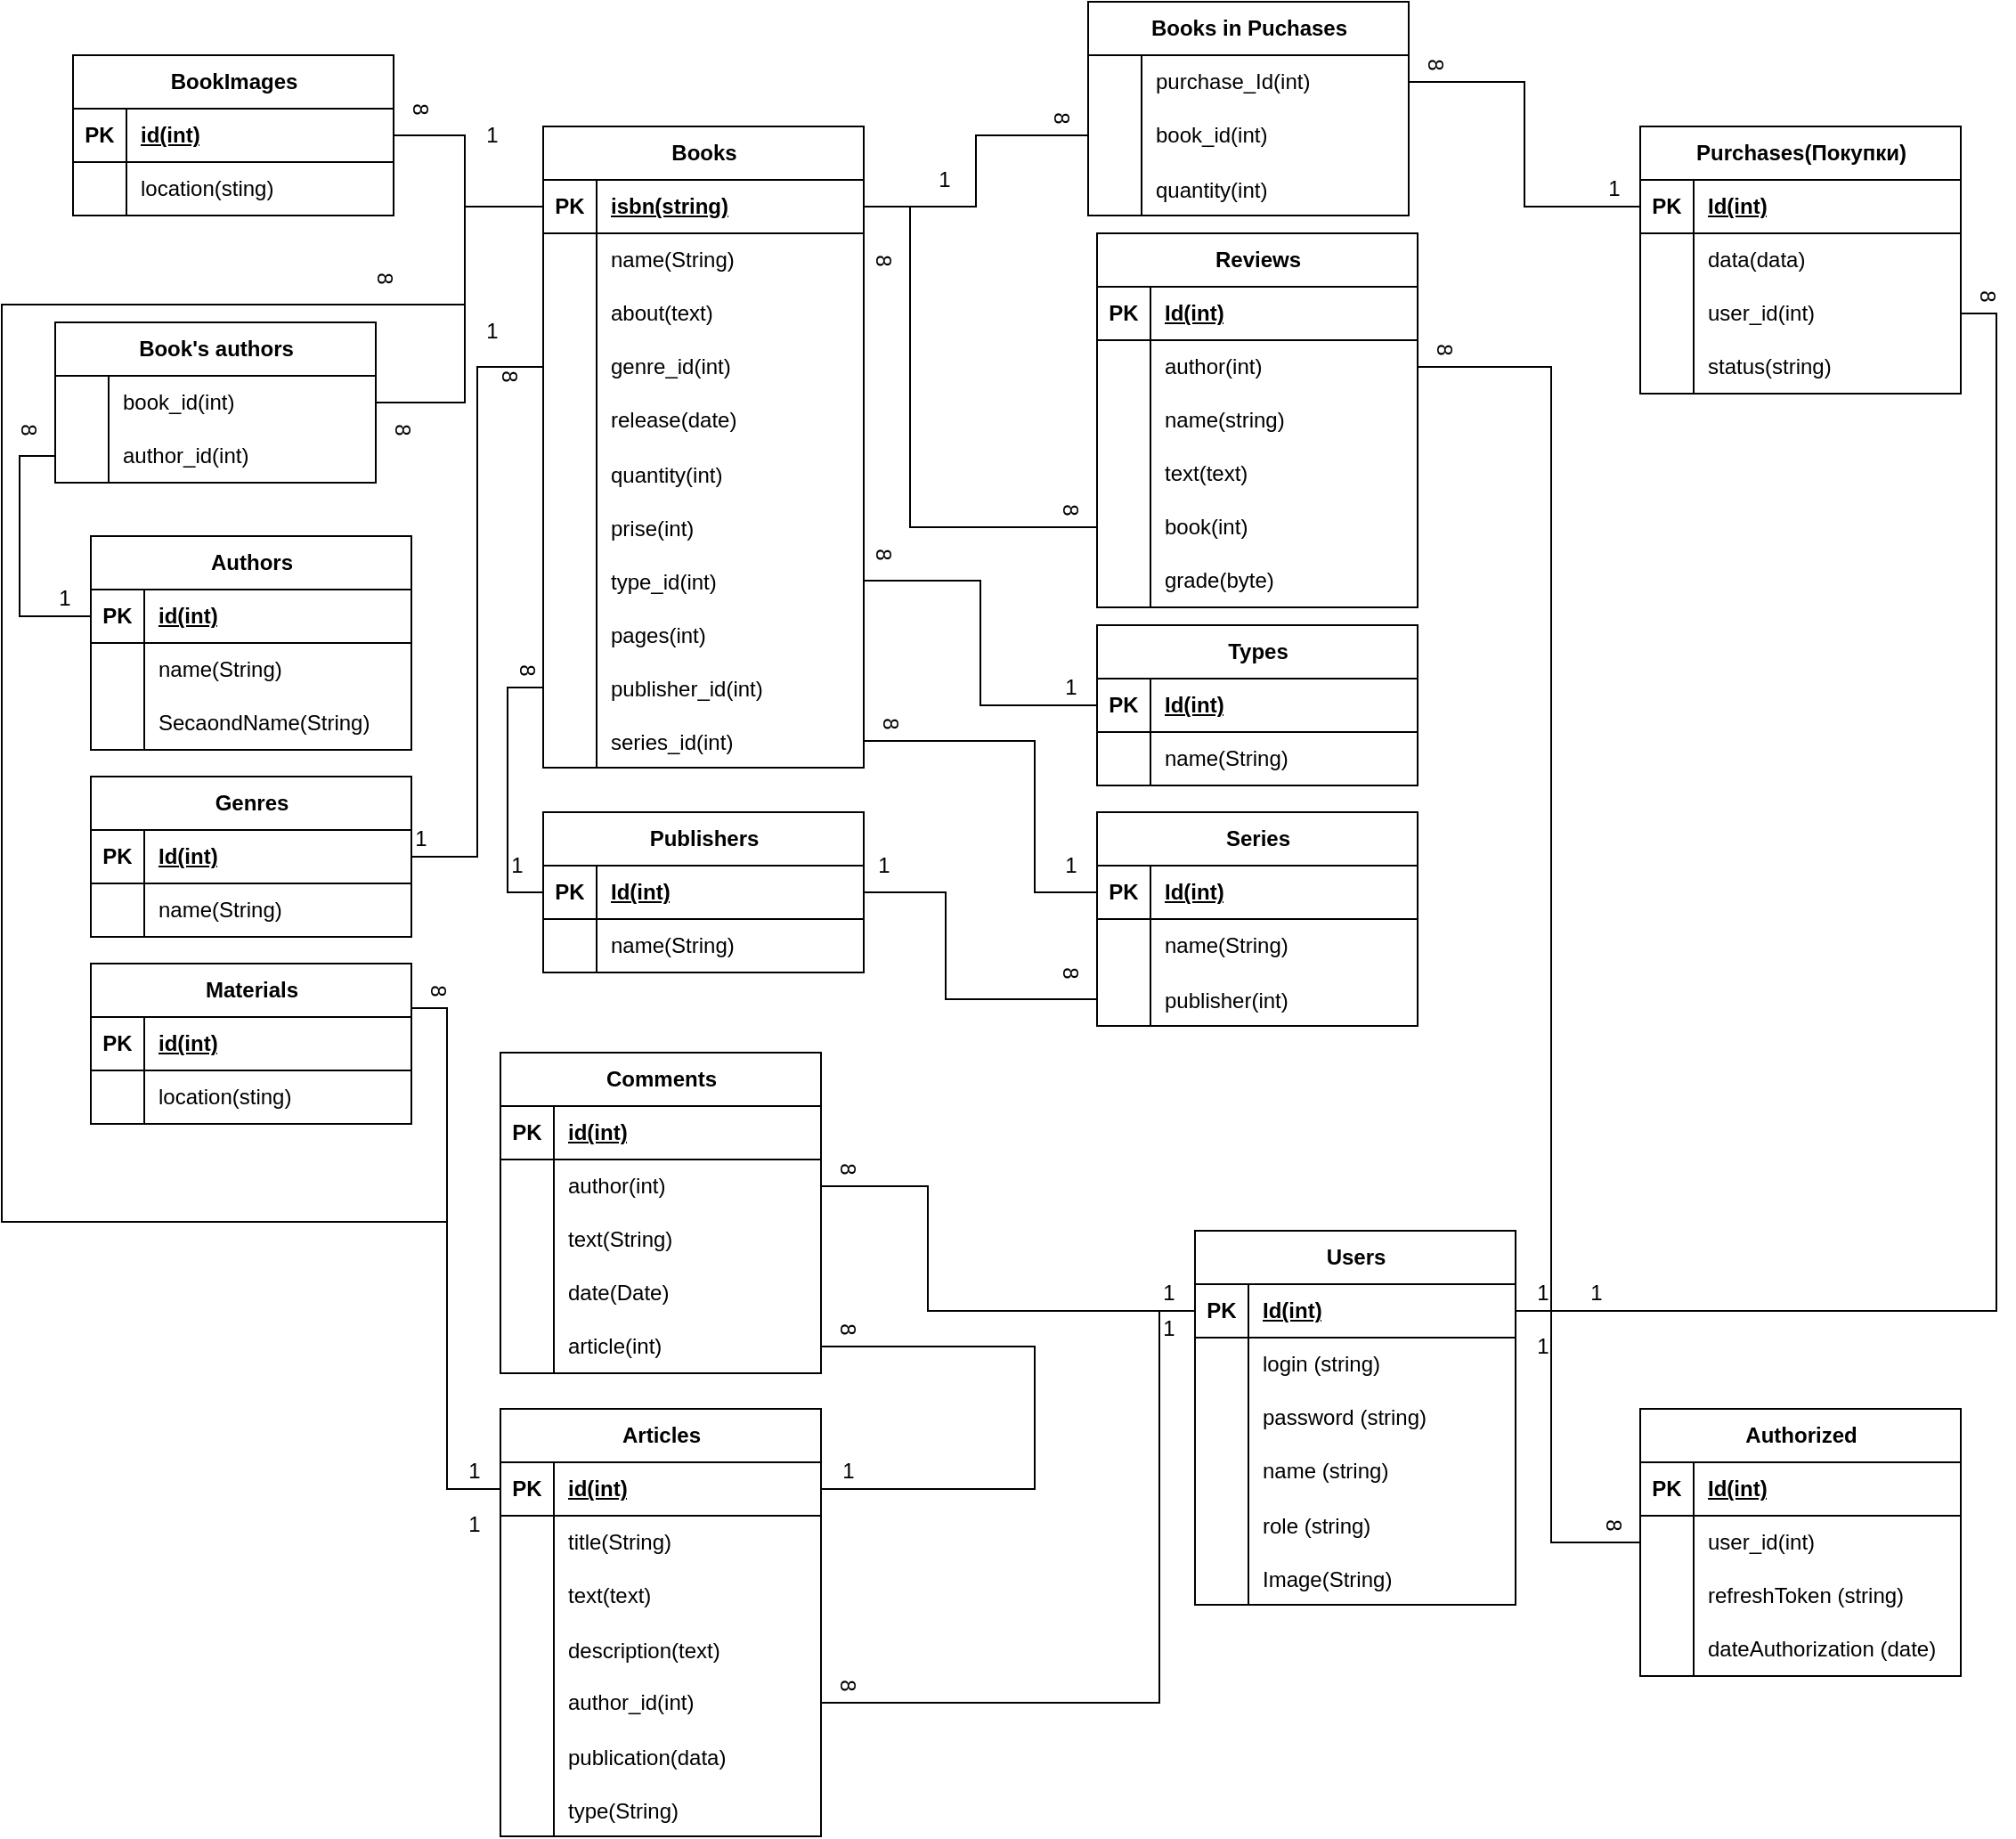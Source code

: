 <mxfile version="26.2.7">
  <diagram name="Page-1" id="RmEIW54PaPQme25rKz0C">
    <mxGraphModel dx="2068" dy="1511" grid="0" gridSize="10" guides="1" tooltips="1" connect="1" arrows="1" fold="1" page="0" pageScale="1" pageWidth="827" pageHeight="1169" math="0" shadow="0">
      <root>
        <mxCell id="0" />
        <mxCell id="1" parent="0" />
        <mxCell id="2KNX0bM9ZhHJa3ImGI99-5" value="Users" style="shape=table;startSize=30;container=1;collapsible=1;childLayout=tableLayout;fixedRows=1;rowLines=0;fontStyle=1;align=center;resizeLast=1;html=1;" parent="1" vertex="1">
          <mxGeometry x="690" y="620" width="180" height="210" as="geometry" />
        </mxCell>
        <mxCell id="2KNX0bM9ZhHJa3ImGI99-6" value="" style="shape=tableRow;horizontal=0;startSize=0;swimlaneHead=0;swimlaneBody=0;fillColor=none;collapsible=0;dropTarget=0;points=[[0,0.5],[1,0.5]];portConstraint=eastwest;top=0;left=0;right=0;bottom=1;" parent="2KNX0bM9ZhHJa3ImGI99-5" vertex="1">
          <mxGeometry y="30" width="180" height="30" as="geometry" />
        </mxCell>
        <mxCell id="2KNX0bM9ZhHJa3ImGI99-7" value="PK" style="shape=partialRectangle;connectable=0;fillColor=none;top=0;left=0;bottom=0;right=0;fontStyle=1;overflow=hidden;whiteSpace=wrap;html=1;" parent="2KNX0bM9ZhHJa3ImGI99-6" vertex="1">
          <mxGeometry width="30" height="30" as="geometry">
            <mxRectangle width="30" height="30" as="alternateBounds" />
          </mxGeometry>
        </mxCell>
        <mxCell id="2KNX0bM9ZhHJa3ImGI99-8" value="Id(int)" style="shape=partialRectangle;connectable=0;fillColor=none;top=0;left=0;bottom=0;right=0;align=left;spacingLeft=6;fontStyle=5;overflow=hidden;whiteSpace=wrap;html=1;" parent="2KNX0bM9ZhHJa3ImGI99-6" vertex="1">
          <mxGeometry x="30" width="150" height="30" as="geometry">
            <mxRectangle width="150" height="30" as="alternateBounds" />
          </mxGeometry>
        </mxCell>
        <mxCell id="2KNX0bM9ZhHJa3ImGI99-9" value="" style="shape=tableRow;horizontal=0;startSize=0;swimlaneHead=0;swimlaneBody=0;fillColor=none;collapsible=0;dropTarget=0;points=[[0,0.5],[1,0.5]];portConstraint=eastwest;top=0;left=0;right=0;bottom=0;" parent="2KNX0bM9ZhHJa3ImGI99-5" vertex="1">
          <mxGeometry y="60" width="180" height="30" as="geometry" />
        </mxCell>
        <mxCell id="2KNX0bM9ZhHJa3ImGI99-10" value="" style="shape=partialRectangle;connectable=0;fillColor=none;top=0;left=0;bottom=0;right=0;editable=1;overflow=hidden;whiteSpace=wrap;html=1;" parent="2KNX0bM9ZhHJa3ImGI99-9" vertex="1">
          <mxGeometry width="30" height="30" as="geometry">
            <mxRectangle width="30" height="30" as="alternateBounds" />
          </mxGeometry>
        </mxCell>
        <mxCell id="2KNX0bM9ZhHJa3ImGI99-11" value="login (string)" style="shape=partialRectangle;connectable=0;fillColor=none;top=0;left=0;bottom=0;right=0;align=left;spacingLeft=6;overflow=hidden;whiteSpace=wrap;html=1;" parent="2KNX0bM9ZhHJa3ImGI99-9" vertex="1">
          <mxGeometry x="30" width="150" height="30" as="geometry">
            <mxRectangle width="150" height="30" as="alternateBounds" />
          </mxGeometry>
        </mxCell>
        <mxCell id="2KNX0bM9ZhHJa3ImGI99-12" value="" style="shape=tableRow;horizontal=0;startSize=0;swimlaneHead=0;swimlaneBody=0;fillColor=none;collapsible=0;dropTarget=0;points=[[0,0.5],[1,0.5]];portConstraint=eastwest;top=0;left=0;right=0;bottom=0;" parent="2KNX0bM9ZhHJa3ImGI99-5" vertex="1">
          <mxGeometry y="90" width="180" height="30" as="geometry" />
        </mxCell>
        <mxCell id="2KNX0bM9ZhHJa3ImGI99-13" value="" style="shape=partialRectangle;connectable=0;fillColor=none;top=0;left=0;bottom=0;right=0;editable=1;overflow=hidden;whiteSpace=wrap;html=1;" parent="2KNX0bM9ZhHJa3ImGI99-12" vertex="1">
          <mxGeometry width="30" height="30" as="geometry">
            <mxRectangle width="30" height="30" as="alternateBounds" />
          </mxGeometry>
        </mxCell>
        <mxCell id="2KNX0bM9ZhHJa3ImGI99-14" value="password (string)" style="shape=partialRectangle;connectable=0;fillColor=none;top=0;left=0;bottom=0;right=0;align=left;spacingLeft=6;overflow=hidden;whiteSpace=wrap;html=1;" parent="2KNX0bM9ZhHJa3ImGI99-12" vertex="1">
          <mxGeometry x="30" width="150" height="30" as="geometry">
            <mxRectangle width="150" height="30" as="alternateBounds" />
          </mxGeometry>
        </mxCell>
        <mxCell id="2KNX0bM9ZhHJa3ImGI99-15" value="" style="shape=tableRow;horizontal=0;startSize=0;swimlaneHead=0;swimlaneBody=0;fillColor=none;collapsible=0;dropTarget=0;points=[[0,0.5],[1,0.5]];portConstraint=eastwest;top=0;left=0;right=0;bottom=0;" parent="2KNX0bM9ZhHJa3ImGI99-5" vertex="1">
          <mxGeometry y="120" width="180" height="30" as="geometry" />
        </mxCell>
        <mxCell id="2KNX0bM9ZhHJa3ImGI99-16" value="" style="shape=partialRectangle;connectable=0;fillColor=none;top=0;left=0;bottom=0;right=0;editable=1;overflow=hidden;whiteSpace=wrap;html=1;" parent="2KNX0bM9ZhHJa3ImGI99-15" vertex="1">
          <mxGeometry width="30" height="30" as="geometry">
            <mxRectangle width="30" height="30" as="alternateBounds" />
          </mxGeometry>
        </mxCell>
        <mxCell id="2KNX0bM9ZhHJa3ImGI99-17" value="name (string)" style="shape=partialRectangle;connectable=0;fillColor=none;top=0;left=0;bottom=0;right=0;align=left;spacingLeft=6;overflow=hidden;whiteSpace=wrap;html=1;" parent="2KNX0bM9ZhHJa3ImGI99-15" vertex="1">
          <mxGeometry x="30" width="150" height="30" as="geometry">
            <mxRectangle width="150" height="30" as="alternateBounds" />
          </mxGeometry>
        </mxCell>
        <mxCell id="2KNX0bM9ZhHJa3ImGI99-18" value="" style="shape=tableRow;horizontal=0;startSize=0;swimlaneHead=0;swimlaneBody=0;fillColor=none;collapsible=0;dropTarget=0;points=[[0,0.5],[1,0.5]];portConstraint=eastwest;top=0;left=0;right=0;bottom=0;" parent="2KNX0bM9ZhHJa3ImGI99-5" vertex="1">
          <mxGeometry y="150" width="180" height="30" as="geometry" />
        </mxCell>
        <mxCell id="2KNX0bM9ZhHJa3ImGI99-19" value="" style="shape=partialRectangle;connectable=0;fillColor=none;top=0;left=0;bottom=0;right=0;editable=1;overflow=hidden;" parent="2KNX0bM9ZhHJa3ImGI99-18" vertex="1">
          <mxGeometry width="30" height="30" as="geometry">
            <mxRectangle width="30" height="30" as="alternateBounds" />
          </mxGeometry>
        </mxCell>
        <mxCell id="2KNX0bM9ZhHJa3ImGI99-20" value="role (string)" style="shape=partialRectangle;connectable=0;fillColor=none;top=0;left=0;bottom=0;right=0;align=left;spacingLeft=6;overflow=hidden;" parent="2KNX0bM9ZhHJa3ImGI99-18" vertex="1">
          <mxGeometry x="30" width="150" height="30" as="geometry">
            <mxRectangle width="150" height="30" as="alternateBounds" />
          </mxGeometry>
        </mxCell>
        <mxCell id="2KNX0bM9ZhHJa3ImGI99-214" style="shape=tableRow;horizontal=0;startSize=0;swimlaneHead=0;swimlaneBody=0;fillColor=none;collapsible=0;dropTarget=0;points=[[0,0.5],[1,0.5]];portConstraint=eastwest;top=0;left=0;right=0;bottom=0;" parent="2KNX0bM9ZhHJa3ImGI99-5" vertex="1">
          <mxGeometry y="180" width="180" height="30" as="geometry" />
        </mxCell>
        <mxCell id="2KNX0bM9ZhHJa3ImGI99-215" style="shape=partialRectangle;connectable=0;fillColor=none;top=0;left=0;bottom=0;right=0;editable=1;overflow=hidden;" parent="2KNX0bM9ZhHJa3ImGI99-214" vertex="1">
          <mxGeometry width="30" height="30" as="geometry">
            <mxRectangle width="30" height="30" as="alternateBounds" />
          </mxGeometry>
        </mxCell>
        <mxCell id="2KNX0bM9ZhHJa3ImGI99-216" value="Image(String)" style="shape=partialRectangle;connectable=0;fillColor=none;top=0;left=0;bottom=0;right=0;align=left;spacingLeft=6;overflow=hidden;" parent="2KNX0bM9ZhHJa3ImGI99-214" vertex="1">
          <mxGeometry x="30" width="150" height="30" as="geometry">
            <mxRectangle width="150" height="30" as="alternateBounds" />
          </mxGeometry>
        </mxCell>
        <mxCell id="2KNX0bM9ZhHJa3ImGI99-34" value="Books" style="shape=table;startSize=30;container=1;collapsible=1;childLayout=tableLayout;fixedRows=1;rowLines=0;fontStyle=1;align=center;resizeLast=1;html=1;" parent="1" vertex="1">
          <mxGeometry x="324" width="180" height="360" as="geometry" />
        </mxCell>
        <mxCell id="2KNX0bM9ZhHJa3ImGI99-35" value="" style="shape=tableRow;horizontal=0;startSize=0;swimlaneHead=0;swimlaneBody=0;fillColor=none;collapsible=0;dropTarget=0;points=[[0,0.5],[1,0.5]];portConstraint=eastwest;top=0;left=0;right=0;bottom=1;" parent="2KNX0bM9ZhHJa3ImGI99-34" vertex="1">
          <mxGeometry y="30" width="180" height="30" as="geometry" />
        </mxCell>
        <mxCell id="2KNX0bM9ZhHJa3ImGI99-36" value="PK" style="shape=partialRectangle;connectable=0;fillColor=none;top=0;left=0;bottom=0;right=0;fontStyle=1;overflow=hidden;whiteSpace=wrap;html=1;" parent="2KNX0bM9ZhHJa3ImGI99-35" vertex="1">
          <mxGeometry width="30" height="30" as="geometry">
            <mxRectangle width="30" height="30" as="alternateBounds" />
          </mxGeometry>
        </mxCell>
        <mxCell id="2KNX0bM9ZhHJa3ImGI99-37" value="isbn(string)" style="shape=partialRectangle;connectable=0;fillColor=none;top=0;left=0;bottom=0;right=0;align=left;spacingLeft=6;fontStyle=5;overflow=hidden;whiteSpace=wrap;html=1;" parent="2KNX0bM9ZhHJa3ImGI99-35" vertex="1">
          <mxGeometry x="30" width="150" height="30" as="geometry">
            <mxRectangle width="150" height="30" as="alternateBounds" />
          </mxGeometry>
        </mxCell>
        <mxCell id="2KNX0bM9ZhHJa3ImGI99-38" value="" style="shape=tableRow;horizontal=0;startSize=0;swimlaneHead=0;swimlaneBody=0;fillColor=none;collapsible=0;dropTarget=0;points=[[0,0.5],[1,0.5]];portConstraint=eastwest;top=0;left=0;right=0;bottom=0;" parent="2KNX0bM9ZhHJa3ImGI99-34" vertex="1">
          <mxGeometry y="60" width="180" height="30" as="geometry" />
        </mxCell>
        <mxCell id="2KNX0bM9ZhHJa3ImGI99-39" value="" style="shape=partialRectangle;connectable=0;fillColor=none;top=0;left=0;bottom=0;right=0;editable=1;overflow=hidden;whiteSpace=wrap;html=1;" parent="2KNX0bM9ZhHJa3ImGI99-38" vertex="1">
          <mxGeometry width="30" height="30" as="geometry">
            <mxRectangle width="30" height="30" as="alternateBounds" />
          </mxGeometry>
        </mxCell>
        <mxCell id="2KNX0bM9ZhHJa3ImGI99-40" value="name(String)" style="shape=partialRectangle;connectable=0;fillColor=none;top=0;left=0;bottom=0;right=0;align=left;spacingLeft=6;overflow=hidden;whiteSpace=wrap;html=1;" parent="2KNX0bM9ZhHJa3ImGI99-38" vertex="1">
          <mxGeometry x="30" width="150" height="30" as="geometry">
            <mxRectangle width="150" height="30" as="alternateBounds" />
          </mxGeometry>
        </mxCell>
        <mxCell id="2KNX0bM9ZhHJa3ImGI99-41" value="" style="shape=tableRow;horizontal=0;startSize=0;swimlaneHead=0;swimlaneBody=0;fillColor=none;collapsible=0;dropTarget=0;points=[[0,0.5],[1,0.5]];portConstraint=eastwest;top=0;left=0;right=0;bottom=0;" parent="2KNX0bM9ZhHJa3ImGI99-34" vertex="1">
          <mxGeometry y="90" width="180" height="30" as="geometry" />
        </mxCell>
        <mxCell id="2KNX0bM9ZhHJa3ImGI99-42" value="" style="shape=partialRectangle;connectable=0;fillColor=none;top=0;left=0;bottom=0;right=0;editable=1;overflow=hidden;whiteSpace=wrap;html=1;" parent="2KNX0bM9ZhHJa3ImGI99-41" vertex="1">
          <mxGeometry width="30" height="30" as="geometry">
            <mxRectangle width="30" height="30" as="alternateBounds" />
          </mxGeometry>
        </mxCell>
        <mxCell id="2KNX0bM9ZhHJa3ImGI99-43" value="about(text)" style="shape=partialRectangle;connectable=0;fillColor=none;top=0;left=0;bottom=0;right=0;align=left;spacingLeft=6;overflow=hidden;whiteSpace=wrap;html=1;" parent="2KNX0bM9ZhHJa3ImGI99-41" vertex="1">
          <mxGeometry x="30" width="150" height="30" as="geometry">
            <mxRectangle width="150" height="30" as="alternateBounds" />
          </mxGeometry>
        </mxCell>
        <mxCell id="2KNX0bM9ZhHJa3ImGI99-47" style="shape=tableRow;horizontal=0;startSize=0;swimlaneHead=0;swimlaneBody=0;fillColor=none;collapsible=0;dropTarget=0;points=[[0,0.5],[1,0.5]];portConstraint=eastwest;top=0;left=0;right=0;bottom=0;" parent="2KNX0bM9ZhHJa3ImGI99-34" vertex="1">
          <mxGeometry y="120" width="180" height="30" as="geometry" />
        </mxCell>
        <mxCell id="2KNX0bM9ZhHJa3ImGI99-48" style="shape=partialRectangle;connectable=0;fillColor=none;top=0;left=0;bottom=0;right=0;editable=1;overflow=hidden;whiteSpace=wrap;html=1;" parent="2KNX0bM9ZhHJa3ImGI99-47" vertex="1">
          <mxGeometry width="30" height="30" as="geometry">
            <mxRectangle width="30" height="30" as="alternateBounds" />
          </mxGeometry>
        </mxCell>
        <mxCell id="2KNX0bM9ZhHJa3ImGI99-49" value="genre_id(int)" style="shape=partialRectangle;connectable=0;fillColor=none;top=0;left=0;bottom=0;right=0;align=left;spacingLeft=6;overflow=hidden;whiteSpace=wrap;html=1;" parent="2KNX0bM9ZhHJa3ImGI99-47" vertex="1">
          <mxGeometry x="30" width="150" height="30" as="geometry">
            <mxRectangle width="150" height="30" as="alternateBounds" />
          </mxGeometry>
        </mxCell>
        <mxCell id="2KNX0bM9ZhHJa3ImGI99-51" style="shape=tableRow;horizontal=0;startSize=0;swimlaneHead=0;swimlaneBody=0;fillColor=none;collapsible=0;dropTarget=0;points=[[0,0.5],[1,0.5]];portConstraint=eastwest;top=0;left=0;right=0;bottom=0;" parent="2KNX0bM9ZhHJa3ImGI99-34" vertex="1">
          <mxGeometry y="150" width="180" height="30" as="geometry" />
        </mxCell>
        <mxCell id="2KNX0bM9ZhHJa3ImGI99-52" style="shape=partialRectangle;connectable=0;fillColor=none;top=0;left=0;bottom=0;right=0;editable=1;overflow=hidden;whiteSpace=wrap;html=1;" parent="2KNX0bM9ZhHJa3ImGI99-51" vertex="1">
          <mxGeometry width="30" height="30" as="geometry">
            <mxRectangle width="30" height="30" as="alternateBounds" />
          </mxGeometry>
        </mxCell>
        <mxCell id="2KNX0bM9ZhHJa3ImGI99-53" value="&lt;span style=&quot;white-space-collapse: preserve;&quot; data-src-align=&quot;5:6&quot; class=&quot;EzKURWReUAB5oZgtQNkl&quot;&gt;release(date)&lt;/span&gt;" style="shape=partialRectangle;connectable=0;fillColor=none;top=0;left=0;bottom=0;right=0;align=left;spacingLeft=6;overflow=hidden;whiteSpace=wrap;html=1;" parent="2KNX0bM9ZhHJa3ImGI99-51" vertex="1">
          <mxGeometry x="30" width="150" height="30" as="geometry">
            <mxRectangle width="150" height="30" as="alternateBounds" />
          </mxGeometry>
        </mxCell>
        <mxCell id="BOEzgY1-2Bc3hSXH4JeI-1" value="" style="shape=tableRow;horizontal=0;startSize=0;swimlaneHead=0;swimlaneBody=0;fillColor=none;collapsible=0;dropTarget=0;points=[[0,0.5],[1,0.5]];portConstraint=eastwest;top=0;left=0;right=0;bottom=0;" parent="2KNX0bM9ZhHJa3ImGI99-34" vertex="1">
          <mxGeometry y="180" width="180" height="30" as="geometry" />
        </mxCell>
        <mxCell id="BOEzgY1-2Bc3hSXH4JeI-2" value="" style="shape=partialRectangle;connectable=0;fillColor=none;top=0;left=0;bottom=0;right=0;editable=1;overflow=hidden;" parent="BOEzgY1-2Bc3hSXH4JeI-1" vertex="1">
          <mxGeometry width="30" height="30" as="geometry">
            <mxRectangle width="30" height="30" as="alternateBounds" />
          </mxGeometry>
        </mxCell>
        <mxCell id="BOEzgY1-2Bc3hSXH4JeI-3" value="quantity(int)" style="shape=partialRectangle;connectable=0;fillColor=none;top=0;left=0;bottom=0;right=0;align=left;spacingLeft=6;overflow=hidden;" parent="BOEzgY1-2Bc3hSXH4JeI-1" vertex="1">
          <mxGeometry x="30" width="150" height="30" as="geometry">
            <mxRectangle width="150" height="30" as="alternateBounds" />
          </mxGeometry>
        </mxCell>
        <mxCell id="BOEzgY1-2Bc3hSXH4JeI-4" value="" style="shape=tableRow;horizontal=0;startSize=0;swimlaneHead=0;swimlaneBody=0;fillColor=none;collapsible=0;dropTarget=0;points=[[0,0.5],[1,0.5]];portConstraint=eastwest;top=0;left=0;right=0;bottom=0;" parent="2KNX0bM9ZhHJa3ImGI99-34" vertex="1">
          <mxGeometry y="210" width="180" height="30" as="geometry" />
        </mxCell>
        <mxCell id="BOEzgY1-2Bc3hSXH4JeI-5" value="" style="shape=partialRectangle;connectable=0;fillColor=none;top=0;left=0;bottom=0;right=0;editable=1;overflow=hidden;" parent="BOEzgY1-2Bc3hSXH4JeI-4" vertex="1">
          <mxGeometry width="30" height="30" as="geometry">
            <mxRectangle width="30" height="30" as="alternateBounds" />
          </mxGeometry>
        </mxCell>
        <mxCell id="BOEzgY1-2Bc3hSXH4JeI-6" value="prise(int)" style="shape=partialRectangle;connectable=0;fillColor=none;top=0;left=0;bottom=0;right=0;align=left;spacingLeft=6;overflow=hidden;" parent="BOEzgY1-2Bc3hSXH4JeI-4" vertex="1">
          <mxGeometry x="30" width="150" height="30" as="geometry">
            <mxRectangle width="150" height="30" as="alternateBounds" />
          </mxGeometry>
        </mxCell>
        <mxCell id="9YVCnmk47dei__qSGCE7-9" value="" style="shape=tableRow;horizontal=0;startSize=0;swimlaneHead=0;swimlaneBody=0;fillColor=none;collapsible=0;dropTarget=0;points=[[0,0.5],[1,0.5]];portConstraint=eastwest;top=0;left=0;right=0;bottom=0;" parent="2KNX0bM9ZhHJa3ImGI99-34" vertex="1">
          <mxGeometry y="240" width="180" height="30" as="geometry" />
        </mxCell>
        <mxCell id="9YVCnmk47dei__qSGCE7-10" value="" style="shape=partialRectangle;connectable=0;fillColor=none;top=0;left=0;bottom=0;right=0;editable=1;overflow=hidden;" parent="9YVCnmk47dei__qSGCE7-9" vertex="1">
          <mxGeometry width="30" height="30" as="geometry">
            <mxRectangle width="30" height="30" as="alternateBounds" />
          </mxGeometry>
        </mxCell>
        <mxCell id="9YVCnmk47dei__qSGCE7-11" value="type_id(int)" style="shape=partialRectangle;connectable=0;fillColor=none;top=0;left=0;bottom=0;right=0;align=left;spacingLeft=6;overflow=hidden;" parent="9YVCnmk47dei__qSGCE7-9" vertex="1">
          <mxGeometry x="30" width="150" height="30" as="geometry">
            <mxRectangle width="150" height="30" as="alternateBounds" />
          </mxGeometry>
        </mxCell>
        <mxCell id="9YVCnmk47dei__qSGCE7-15" value="" style="shape=tableRow;horizontal=0;startSize=0;swimlaneHead=0;swimlaneBody=0;fillColor=none;collapsible=0;dropTarget=0;points=[[0,0.5],[1,0.5]];portConstraint=eastwest;top=0;left=0;right=0;bottom=0;" parent="2KNX0bM9ZhHJa3ImGI99-34" vertex="1">
          <mxGeometry y="270" width="180" height="30" as="geometry" />
        </mxCell>
        <mxCell id="9YVCnmk47dei__qSGCE7-16" value="" style="shape=partialRectangle;connectable=0;fillColor=none;top=0;left=0;bottom=0;right=0;editable=1;overflow=hidden;" parent="9YVCnmk47dei__qSGCE7-15" vertex="1">
          <mxGeometry width="30" height="30" as="geometry">
            <mxRectangle width="30" height="30" as="alternateBounds" />
          </mxGeometry>
        </mxCell>
        <mxCell id="9YVCnmk47dei__qSGCE7-17" value="pages(int)" style="shape=partialRectangle;connectable=0;fillColor=none;top=0;left=0;bottom=0;right=0;align=left;spacingLeft=6;overflow=hidden;" parent="9YVCnmk47dei__qSGCE7-15" vertex="1">
          <mxGeometry x="30" width="150" height="30" as="geometry">
            <mxRectangle width="150" height="30" as="alternateBounds" />
          </mxGeometry>
        </mxCell>
        <mxCell id="9YVCnmk47dei__qSGCE7-18" value="" style="shape=tableRow;horizontal=0;startSize=0;swimlaneHead=0;swimlaneBody=0;fillColor=none;collapsible=0;dropTarget=0;points=[[0,0.5],[1,0.5]];portConstraint=eastwest;top=0;left=0;right=0;bottom=0;" parent="2KNX0bM9ZhHJa3ImGI99-34" vertex="1">
          <mxGeometry y="300" width="180" height="30" as="geometry" />
        </mxCell>
        <mxCell id="9YVCnmk47dei__qSGCE7-19" value="" style="shape=partialRectangle;connectable=0;fillColor=none;top=0;left=0;bottom=0;right=0;editable=1;overflow=hidden;" parent="9YVCnmk47dei__qSGCE7-18" vertex="1">
          <mxGeometry width="30" height="30" as="geometry">
            <mxRectangle width="30" height="30" as="alternateBounds" />
          </mxGeometry>
        </mxCell>
        <mxCell id="9YVCnmk47dei__qSGCE7-20" value="publisher_id(int)" style="shape=partialRectangle;connectable=0;fillColor=none;top=0;left=0;bottom=0;right=0;align=left;spacingLeft=6;overflow=hidden;" parent="9YVCnmk47dei__qSGCE7-18" vertex="1">
          <mxGeometry x="30" width="150" height="30" as="geometry">
            <mxRectangle width="150" height="30" as="alternateBounds" />
          </mxGeometry>
        </mxCell>
        <mxCell id="9YVCnmk47dei__qSGCE7-21" value="" style="shape=tableRow;horizontal=0;startSize=0;swimlaneHead=0;swimlaneBody=0;fillColor=none;collapsible=0;dropTarget=0;points=[[0,0.5],[1,0.5]];portConstraint=eastwest;top=0;left=0;right=0;bottom=0;" parent="2KNX0bM9ZhHJa3ImGI99-34" vertex="1">
          <mxGeometry y="330" width="180" height="30" as="geometry" />
        </mxCell>
        <mxCell id="9YVCnmk47dei__qSGCE7-22" value="" style="shape=partialRectangle;connectable=0;fillColor=none;top=0;left=0;bottom=0;right=0;editable=1;overflow=hidden;" parent="9YVCnmk47dei__qSGCE7-21" vertex="1">
          <mxGeometry width="30" height="30" as="geometry">
            <mxRectangle width="30" height="30" as="alternateBounds" />
          </mxGeometry>
        </mxCell>
        <mxCell id="9YVCnmk47dei__qSGCE7-23" value="series_id(int)" style="shape=partialRectangle;connectable=0;fillColor=none;top=0;left=0;bottom=0;right=0;align=left;spacingLeft=6;overflow=hidden;" parent="9YVCnmk47dei__qSGCE7-21" vertex="1">
          <mxGeometry x="30" width="150" height="30" as="geometry">
            <mxRectangle width="150" height="30" as="alternateBounds" />
          </mxGeometry>
        </mxCell>
        <mxCell id="2KNX0bM9ZhHJa3ImGI99-58" value="Authors" style="shape=table;startSize=30;container=1;collapsible=1;childLayout=tableLayout;fixedRows=1;rowLines=0;fontStyle=1;align=center;resizeLast=1;html=1;" parent="1" vertex="1">
          <mxGeometry x="70" y="230" width="180" height="120" as="geometry" />
        </mxCell>
        <mxCell id="2KNX0bM9ZhHJa3ImGI99-59" value="" style="shape=tableRow;horizontal=0;startSize=0;swimlaneHead=0;swimlaneBody=0;fillColor=none;collapsible=0;dropTarget=0;points=[[0,0.5],[1,0.5]];portConstraint=eastwest;top=0;left=0;right=0;bottom=1;" parent="2KNX0bM9ZhHJa3ImGI99-58" vertex="1">
          <mxGeometry y="30" width="180" height="30" as="geometry" />
        </mxCell>
        <mxCell id="2KNX0bM9ZhHJa3ImGI99-60" value="PK" style="shape=partialRectangle;connectable=0;fillColor=none;top=0;left=0;bottom=0;right=0;fontStyle=1;overflow=hidden;whiteSpace=wrap;html=1;" parent="2KNX0bM9ZhHJa3ImGI99-59" vertex="1">
          <mxGeometry width="30" height="30" as="geometry">
            <mxRectangle width="30" height="30" as="alternateBounds" />
          </mxGeometry>
        </mxCell>
        <mxCell id="2KNX0bM9ZhHJa3ImGI99-61" value="id(int)" style="shape=partialRectangle;connectable=0;fillColor=none;top=0;left=0;bottom=0;right=0;align=left;spacingLeft=6;fontStyle=5;overflow=hidden;whiteSpace=wrap;html=1;" parent="2KNX0bM9ZhHJa3ImGI99-59" vertex="1">
          <mxGeometry x="30" width="150" height="30" as="geometry">
            <mxRectangle width="150" height="30" as="alternateBounds" />
          </mxGeometry>
        </mxCell>
        <mxCell id="2KNX0bM9ZhHJa3ImGI99-62" value="" style="shape=tableRow;horizontal=0;startSize=0;swimlaneHead=0;swimlaneBody=0;fillColor=none;collapsible=0;dropTarget=0;points=[[0,0.5],[1,0.5]];portConstraint=eastwest;top=0;left=0;right=0;bottom=0;" parent="2KNX0bM9ZhHJa3ImGI99-58" vertex="1">
          <mxGeometry y="60" width="180" height="30" as="geometry" />
        </mxCell>
        <mxCell id="2KNX0bM9ZhHJa3ImGI99-63" value="" style="shape=partialRectangle;connectable=0;fillColor=none;top=0;left=0;bottom=0;right=0;editable=1;overflow=hidden;whiteSpace=wrap;html=1;" parent="2KNX0bM9ZhHJa3ImGI99-62" vertex="1">
          <mxGeometry width="30" height="30" as="geometry">
            <mxRectangle width="30" height="30" as="alternateBounds" />
          </mxGeometry>
        </mxCell>
        <mxCell id="2KNX0bM9ZhHJa3ImGI99-64" value="name(String)" style="shape=partialRectangle;connectable=0;fillColor=none;top=0;left=0;bottom=0;right=0;align=left;spacingLeft=6;overflow=hidden;whiteSpace=wrap;html=1;" parent="2KNX0bM9ZhHJa3ImGI99-62" vertex="1">
          <mxGeometry x="30" width="150" height="30" as="geometry">
            <mxRectangle width="150" height="30" as="alternateBounds" />
          </mxGeometry>
        </mxCell>
        <mxCell id="2KNX0bM9ZhHJa3ImGI99-65" value="" style="shape=tableRow;horizontal=0;startSize=0;swimlaneHead=0;swimlaneBody=0;fillColor=none;collapsible=0;dropTarget=0;points=[[0,0.5],[1,0.5]];portConstraint=eastwest;top=0;left=0;right=0;bottom=0;" parent="2KNX0bM9ZhHJa3ImGI99-58" vertex="1">
          <mxGeometry y="90" width="180" height="30" as="geometry" />
        </mxCell>
        <mxCell id="2KNX0bM9ZhHJa3ImGI99-66" value="" style="shape=partialRectangle;connectable=0;fillColor=none;top=0;left=0;bottom=0;right=0;editable=1;overflow=hidden;whiteSpace=wrap;html=1;" parent="2KNX0bM9ZhHJa3ImGI99-65" vertex="1">
          <mxGeometry width="30" height="30" as="geometry">
            <mxRectangle width="30" height="30" as="alternateBounds" />
          </mxGeometry>
        </mxCell>
        <mxCell id="2KNX0bM9ZhHJa3ImGI99-67" value="SecaondName(String)" style="shape=partialRectangle;connectable=0;fillColor=none;top=0;left=0;bottom=0;right=0;align=left;spacingLeft=6;overflow=hidden;whiteSpace=wrap;html=1;" parent="2KNX0bM9ZhHJa3ImGI99-65" vertex="1">
          <mxGeometry x="30" width="150" height="30" as="geometry">
            <mxRectangle width="150" height="30" as="alternateBounds" />
          </mxGeometry>
        </mxCell>
        <mxCell id="2KNX0bM9ZhHJa3ImGI99-72" value="Book&#39;s authors" style="shape=table;startSize=30;container=1;collapsible=1;childLayout=tableLayout;fixedRows=1;rowLines=0;fontStyle=1;align=center;resizeLast=1;html=1;" parent="1" vertex="1">
          <mxGeometry x="50" y="110" width="180" height="90" as="geometry" />
        </mxCell>
        <mxCell id="2KNX0bM9ZhHJa3ImGI99-76" value="" style="shape=tableRow;horizontal=0;startSize=0;swimlaneHead=0;swimlaneBody=0;fillColor=none;collapsible=0;dropTarget=0;points=[[0,0.5],[1,0.5]];portConstraint=eastwest;top=0;left=0;right=0;bottom=0;" parent="2KNX0bM9ZhHJa3ImGI99-72" vertex="1">
          <mxGeometry y="30" width="180" height="30" as="geometry" />
        </mxCell>
        <mxCell id="2KNX0bM9ZhHJa3ImGI99-77" value="" style="shape=partialRectangle;connectable=0;fillColor=none;top=0;left=0;bottom=0;right=0;editable=1;overflow=hidden;whiteSpace=wrap;html=1;" parent="2KNX0bM9ZhHJa3ImGI99-76" vertex="1">
          <mxGeometry width="30" height="30" as="geometry">
            <mxRectangle width="30" height="30" as="alternateBounds" />
          </mxGeometry>
        </mxCell>
        <mxCell id="2KNX0bM9ZhHJa3ImGI99-78" value="book_id(int)" style="shape=partialRectangle;connectable=0;fillColor=none;top=0;left=0;bottom=0;right=0;align=left;spacingLeft=6;overflow=hidden;whiteSpace=wrap;html=1;" parent="2KNX0bM9ZhHJa3ImGI99-76" vertex="1">
          <mxGeometry x="30" width="150" height="30" as="geometry">
            <mxRectangle width="150" height="30" as="alternateBounds" />
          </mxGeometry>
        </mxCell>
        <mxCell id="2KNX0bM9ZhHJa3ImGI99-79" value="" style="shape=tableRow;horizontal=0;startSize=0;swimlaneHead=0;swimlaneBody=0;fillColor=none;collapsible=0;dropTarget=0;points=[[0,0.5],[1,0.5]];portConstraint=eastwest;top=0;left=0;right=0;bottom=0;" parent="2KNX0bM9ZhHJa3ImGI99-72" vertex="1">
          <mxGeometry y="60" width="180" height="30" as="geometry" />
        </mxCell>
        <mxCell id="2KNX0bM9ZhHJa3ImGI99-80" value="" style="shape=partialRectangle;connectable=0;fillColor=none;top=0;left=0;bottom=0;right=0;editable=1;overflow=hidden;whiteSpace=wrap;html=1;" parent="2KNX0bM9ZhHJa3ImGI99-79" vertex="1">
          <mxGeometry width="30" height="30" as="geometry">
            <mxRectangle width="30" height="30" as="alternateBounds" />
          </mxGeometry>
        </mxCell>
        <mxCell id="2KNX0bM9ZhHJa3ImGI99-81" value="author_id(int)" style="shape=partialRectangle;connectable=0;fillColor=none;top=0;left=0;bottom=0;right=0;align=left;spacingLeft=6;overflow=hidden;whiteSpace=wrap;html=1;" parent="2KNX0bM9ZhHJa3ImGI99-79" vertex="1">
          <mxGeometry x="30" width="150" height="30" as="geometry">
            <mxRectangle width="150" height="30" as="alternateBounds" />
          </mxGeometry>
        </mxCell>
        <mxCell id="2KNX0bM9ZhHJa3ImGI99-87" value="&lt;span style=&quot;white-space: pre-wrap;&quot; data-src-align=&quot;0:6&quot; class=&quot;EzKURWReUAB5oZgtQNkl&quot;&gt;Articles&lt;/span&gt;" style="shape=table;startSize=30;container=1;collapsible=1;childLayout=tableLayout;fixedRows=1;rowLines=0;fontStyle=1;align=center;resizeLast=1;html=1;" parent="1" vertex="1">
          <mxGeometry x="300" y="720" width="180" height="240" as="geometry" />
        </mxCell>
        <mxCell id="2KNX0bM9ZhHJa3ImGI99-88" value="" style="shape=tableRow;horizontal=0;startSize=0;swimlaneHead=0;swimlaneBody=0;fillColor=none;collapsible=0;dropTarget=0;points=[[0,0.5],[1,0.5]];portConstraint=eastwest;top=0;left=0;right=0;bottom=1;" parent="2KNX0bM9ZhHJa3ImGI99-87" vertex="1">
          <mxGeometry y="30" width="180" height="30" as="geometry" />
        </mxCell>
        <mxCell id="2KNX0bM9ZhHJa3ImGI99-89" value="PK" style="shape=partialRectangle;connectable=0;fillColor=none;top=0;left=0;bottom=0;right=0;fontStyle=1;overflow=hidden;whiteSpace=wrap;html=1;" parent="2KNX0bM9ZhHJa3ImGI99-88" vertex="1">
          <mxGeometry width="30" height="30" as="geometry">
            <mxRectangle width="30" height="30" as="alternateBounds" />
          </mxGeometry>
        </mxCell>
        <mxCell id="2KNX0bM9ZhHJa3ImGI99-90" value="id(int)" style="shape=partialRectangle;connectable=0;fillColor=none;top=0;left=0;bottom=0;right=0;align=left;spacingLeft=6;fontStyle=5;overflow=hidden;whiteSpace=wrap;html=1;" parent="2KNX0bM9ZhHJa3ImGI99-88" vertex="1">
          <mxGeometry x="30" width="150" height="30" as="geometry">
            <mxRectangle width="150" height="30" as="alternateBounds" />
          </mxGeometry>
        </mxCell>
        <mxCell id="2KNX0bM9ZhHJa3ImGI99-91" value="" style="shape=tableRow;horizontal=0;startSize=0;swimlaneHead=0;swimlaneBody=0;fillColor=none;collapsible=0;dropTarget=0;points=[[0,0.5],[1,0.5]];portConstraint=eastwest;top=0;left=0;right=0;bottom=0;" parent="2KNX0bM9ZhHJa3ImGI99-87" vertex="1">
          <mxGeometry y="60" width="180" height="30" as="geometry" />
        </mxCell>
        <mxCell id="2KNX0bM9ZhHJa3ImGI99-92" value="" style="shape=partialRectangle;connectable=0;fillColor=none;top=0;left=0;bottom=0;right=0;editable=1;overflow=hidden;whiteSpace=wrap;html=1;" parent="2KNX0bM9ZhHJa3ImGI99-91" vertex="1">
          <mxGeometry width="30" height="30" as="geometry">
            <mxRectangle width="30" height="30" as="alternateBounds" />
          </mxGeometry>
        </mxCell>
        <mxCell id="2KNX0bM9ZhHJa3ImGI99-93" value="title(String)" style="shape=partialRectangle;connectable=0;fillColor=none;top=0;left=0;bottom=0;right=0;align=left;spacingLeft=6;overflow=hidden;whiteSpace=wrap;html=1;" parent="2KNX0bM9ZhHJa3ImGI99-91" vertex="1">
          <mxGeometry x="30" width="150" height="30" as="geometry">
            <mxRectangle width="150" height="30" as="alternateBounds" />
          </mxGeometry>
        </mxCell>
        <mxCell id="2KNX0bM9ZhHJa3ImGI99-94" value="" style="shape=tableRow;horizontal=0;startSize=0;swimlaneHead=0;swimlaneBody=0;fillColor=none;collapsible=0;dropTarget=0;points=[[0,0.5],[1,0.5]];portConstraint=eastwest;top=0;left=0;right=0;bottom=0;" parent="2KNX0bM9ZhHJa3ImGI99-87" vertex="1">
          <mxGeometry y="90" width="180" height="30" as="geometry" />
        </mxCell>
        <mxCell id="2KNX0bM9ZhHJa3ImGI99-95" value="" style="shape=partialRectangle;connectable=0;fillColor=none;top=0;left=0;bottom=0;right=0;editable=1;overflow=hidden;whiteSpace=wrap;html=1;" parent="2KNX0bM9ZhHJa3ImGI99-94" vertex="1">
          <mxGeometry width="30" height="30" as="geometry">
            <mxRectangle width="30" height="30" as="alternateBounds" />
          </mxGeometry>
        </mxCell>
        <mxCell id="2KNX0bM9ZhHJa3ImGI99-96" value="text(text)" style="shape=partialRectangle;connectable=0;fillColor=none;top=0;left=0;bottom=0;right=0;align=left;spacingLeft=6;overflow=hidden;whiteSpace=wrap;html=1;" parent="2KNX0bM9ZhHJa3ImGI99-94" vertex="1">
          <mxGeometry x="30" width="150" height="30" as="geometry">
            <mxRectangle width="150" height="30" as="alternateBounds" />
          </mxGeometry>
        </mxCell>
        <mxCell id="O9yvmlslql47X5Y28bIq-1" value="" style="shape=tableRow;horizontal=0;startSize=0;swimlaneHead=0;swimlaneBody=0;fillColor=none;collapsible=0;dropTarget=0;points=[[0,0.5],[1,0.5]];portConstraint=eastwest;top=0;left=0;right=0;bottom=0;" parent="2KNX0bM9ZhHJa3ImGI99-87" vertex="1">
          <mxGeometry y="120" width="180" height="30" as="geometry" />
        </mxCell>
        <mxCell id="O9yvmlslql47X5Y28bIq-2" value="" style="shape=partialRectangle;connectable=0;fillColor=none;top=0;left=0;bottom=0;right=0;editable=1;overflow=hidden;" parent="O9yvmlslql47X5Y28bIq-1" vertex="1">
          <mxGeometry width="30" height="30" as="geometry">
            <mxRectangle width="30" height="30" as="alternateBounds" />
          </mxGeometry>
        </mxCell>
        <mxCell id="O9yvmlslql47X5Y28bIq-3" value="description(text)" style="shape=partialRectangle;connectable=0;fillColor=none;top=0;left=0;bottom=0;right=0;align=left;spacingLeft=6;overflow=hidden;" parent="O9yvmlslql47X5Y28bIq-1" vertex="1">
          <mxGeometry x="30" width="150" height="30" as="geometry">
            <mxRectangle width="150" height="30" as="alternateBounds" />
          </mxGeometry>
        </mxCell>
        <mxCell id="2KNX0bM9ZhHJa3ImGI99-97" value="" style="shape=tableRow;horizontal=0;startSize=0;swimlaneHead=0;swimlaneBody=0;fillColor=none;collapsible=0;dropTarget=0;points=[[0,0.5],[1,0.5]];portConstraint=eastwest;top=0;left=0;right=0;bottom=0;" parent="2KNX0bM9ZhHJa3ImGI99-87" vertex="1">
          <mxGeometry y="150" width="180" height="30" as="geometry" />
        </mxCell>
        <mxCell id="2KNX0bM9ZhHJa3ImGI99-98" value="" style="shape=partialRectangle;connectable=0;fillColor=none;top=0;left=0;bottom=0;right=0;editable=1;overflow=hidden;whiteSpace=wrap;html=1;" parent="2KNX0bM9ZhHJa3ImGI99-97" vertex="1">
          <mxGeometry width="30" height="30" as="geometry">
            <mxRectangle width="30" height="30" as="alternateBounds" />
          </mxGeometry>
        </mxCell>
        <mxCell id="2KNX0bM9ZhHJa3ImGI99-99" value="author_id(int)" style="shape=partialRectangle;connectable=0;fillColor=none;top=0;left=0;bottom=0;right=0;align=left;spacingLeft=6;overflow=hidden;whiteSpace=wrap;html=1;" parent="2KNX0bM9ZhHJa3ImGI99-97" vertex="1">
          <mxGeometry x="30" width="150" height="30" as="geometry">
            <mxRectangle width="150" height="30" as="alternateBounds" />
          </mxGeometry>
        </mxCell>
        <mxCell id="O9yvmlslql47X5Y28bIq-4" value="" style="shape=tableRow;horizontal=0;startSize=0;swimlaneHead=0;swimlaneBody=0;fillColor=none;collapsible=0;dropTarget=0;points=[[0,0.5],[1,0.5]];portConstraint=eastwest;top=0;left=0;right=0;bottom=0;" parent="2KNX0bM9ZhHJa3ImGI99-87" vertex="1">
          <mxGeometry y="180" width="180" height="30" as="geometry" />
        </mxCell>
        <mxCell id="O9yvmlslql47X5Y28bIq-5" value="" style="shape=partialRectangle;connectable=0;fillColor=none;top=0;left=0;bottom=0;right=0;editable=1;overflow=hidden;" parent="O9yvmlslql47X5Y28bIq-4" vertex="1">
          <mxGeometry width="30" height="30" as="geometry">
            <mxRectangle width="30" height="30" as="alternateBounds" />
          </mxGeometry>
        </mxCell>
        <mxCell id="O9yvmlslql47X5Y28bIq-6" value="publication(data)" style="shape=partialRectangle;connectable=0;fillColor=none;top=0;left=0;bottom=0;right=0;align=left;spacingLeft=6;overflow=hidden;" parent="O9yvmlslql47X5Y28bIq-4" vertex="1">
          <mxGeometry x="30" width="150" height="30" as="geometry">
            <mxRectangle width="150" height="30" as="alternateBounds" />
          </mxGeometry>
        </mxCell>
        <mxCell id="O9yvmlslql47X5Y28bIq-7" value="" style="shape=tableRow;horizontal=0;startSize=0;swimlaneHead=0;swimlaneBody=0;fillColor=none;collapsible=0;dropTarget=0;points=[[0,0.5],[1,0.5]];portConstraint=eastwest;top=0;left=0;right=0;bottom=0;" parent="2KNX0bM9ZhHJa3ImGI99-87" vertex="1">
          <mxGeometry y="210" width="180" height="30" as="geometry" />
        </mxCell>
        <mxCell id="O9yvmlslql47X5Y28bIq-8" value="" style="shape=partialRectangle;connectable=0;fillColor=none;top=0;left=0;bottom=0;right=0;editable=1;overflow=hidden;" parent="O9yvmlslql47X5Y28bIq-7" vertex="1">
          <mxGeometry width="30" height="30" as="geometry">
            <mxRectangle width="30" height="30" as="alternateBounds" />
          </mxGeometry>
        </mxCell>
        <mxCell id="O9yvmlslql47X5Y28bIq-9" value="type(String)" style="shape=partialRectangle;connectable=0;fillColor=none;top=0;left=0;bottom=0;right=0;align=left;spacingLeft=6;overflow=hidden;" parent="O9yvmlslql47X5Y28bIq-7" vertex="1">
          <mxGeometry x="30" width="150" height="30" as="geometry">
            <mxRectangle width="150" height="30" as="alternateBounds" />
          </mxGeometry>
        </mxCell>
        <mxCell id="2KNX0bM9ZhHJa3ImGI99-106" style="edgeStyle=orthogonalEdgeStyle;rounded=0;orthogonalLoop=1;jettySize=auto;html=1;exitX=0;exitY=0.5;exitDx=0;exitDy=0;entryX=1;entryY=0.5;entryDx=0;entryDy=0;endArrow=none;endFill=0;" parent="1" source="2KNX0bM9ZhHJa3ImGI99-6" target="2KNX0bM9ZhHJa3ImGI99-97" edge="1">
          <mxGeometry relative="1" as="geometry">
            <Array as="points">
              <mxPoint x="670" y="665" />
              <mxPoint x="670" y="885" />
            </Array>
          </mxGeometry>
        </mxCell>
        <mxCell id="2KNX0bM9ZhHJa3ImGI99-107" style="edgeStyle=orthogonalEdgeStyle;rounded=0;orthogonalLoop=1;jettySize=auto;html=1;exitX=0;exitY=0.5;exitDx=0;exitDy=0;entryX=0;entryY=0.5;entryDx=0;entryDy=0;endArrow=none;endFill=0;" parent="1" source="2KNX0bM9ZhHJa3ImGI99-59" target="2KNX0bM9ZhHJa3ImGI99-79" edge="1">
          <mxGeometry relative="1" as="geometry">
            <Array as="points">
              <mxPoint x="30" y="275" />
              <mxPoint x="30" y="185" />
            </Array>
          </mxGeometry>
        </mxCell>
        <mxCell id="2KNX0bM9ZhHJa3ImGI99-108" value="8" style="text;html=1;align=center;verticalAlign=middle;resizable=0;points=[];autosize=1;strokeColor=none;fillColor=none;rotation=90;" parent="1" vertex="1">
          <mxGeometry x="230" y="155" width="30" height="30" as="geometry" />
        </mxCell>
        <mxCell id="2KNX0bM9ZhHJa3ImGI99-109" value="1" style="text;html=1;align=center;verticalAlign=middle;resizable=0;points=[];autosize=1;strokeColor=none;fillColor=none;" parent="1" vertex="1">
          <mxGeometry x="40" y="250" width="30" height="30" as="geometry" />
        </mxCell>
        <mxCell id="2KNX0bM9ZhHJa3ImGI99-110" style="edgeStyle=orthogonalEdgeStyle;rounded=0;orthogonalLoop=1;jettySize=auto;html=1;exitX=1;exitY=0.5;exitDx=0;exitDy=0;entryX=0;entryY=0.5;entryDx=0;entryDy=0;endArrow=none;endFill=0;" parent="1" source="2KNX0bM9ZhHJa3ImGI99-76" target="2KNX0bM9ZhHJa3ImGI99-35" edge="1">
          <mxGeometry relative="1" as="geometry">
            <mxPoint x="560" y="-40" as="sourcePoint" />
            <mxPoint x="500" y="70" as="targetPoint" />
            <Array as="points">
              <mxPoint x="280" y="155" />
              <mxPoint x="280" y="45" />
            </Array>
          </mxGeometry>
        </mxCell>
        <mxCell id="2KNX0bM9ZhHJa3ImGI99-111" value="8" style="text;html=1;align=center;verticalAlign=middle;resizable=0;points=[];autosize=1;strokeColor=none;fillColor=none;rotation=90;" parent="1" vertex="1">
          <mxGeometry x="20" y="155" width="30" height="30" as="geometry" />
        </mxCell>
        <mxCell id="2KNX0bM9ZhHJa3ImGI99-112" value="1" style="text;html=1;align=center;verticalAlign=middle;resizable=0;points=[];autosize=1;strokeColor=none;fillColor=none;" parent="1" vertex="1">
          <mxGeometry x="280" y="100" width="30" height="30" as="geometry" />
        </mxCell>
        <mxCell id="2KNX0bM9ZhHJa3ImGI99-116" style="edgeStyle=orthogonalEdgeStyle;rounded=0;orthogonalLoop=1;jettySize=auto;html=1;exitX=1;exitY=0.5;exitDx=0;exitDy=0;entryX=1;entryY=0.5;entryDx=0;entryDy=0;endArrow=none;endFill=0;" parent="1" source="2KNX0bM9ZhHJa3ImGI99-147" target="2KNX0bM9ZhHJa3ImGI99-6" edge="1">
          <mxGeometry relative="1" as="geometry">
            <mxPoint x="1100" y="310" as="sourcePoint" />
            <mxPoint x="1040" y="420" as="targetPoint" />
          </mxGeometry>
        </mxCell>
        <mxCell id="2KNX0bM9ZhHJa3ImGI99-117" value="8" style="text;html=1;align=center;verticalAlign=middle;resizable=0;points=[];autosize=1;strokeColor=none;fillColor=none;rotation=90;" parent="1" vertex="1">
          <mxGeometry x="815" y="110" width="30" height="30" as="geometry" />
        </mxCell>
        <mxCell id="2KNX0bM9ZhHJa3ImGI99-118" value="1" style="text;html=1;align=center;verticalAlign=middle;resizable=0;points=[];autosize=1;strokeColor=none;fillColor=none;" parent="1" vertex="1">
          <mxGeometry x="660" y="660" width="30" height="30" as="geometry" />
        </mxCell>
        <mxCell id="2KNX0bM9ZhHJa3ImGI99-119" value="8" style="text;html=1;align=center;verticalAlign=middle;resizable=0;points=[];autosize=1;strokeColor=none;fillColor=none;rotation=90;" parent="1" vertex="1">
          <mxGeometry x="480" y="860" width="30" height="30" as="geometry" />
        </mxCell>
        <mxCell id="2KNX0bM9ZhHJa3ImGI99-120" value="1" style="text;html=1;align=center;verticalAlign=middle;resizable=0;points=[];autosize=1;strokeColor=none;fillColor=none;" parent="1" vertex="1">
          <mxGeometry x="870" y="640" width="30" height="30" as="geometry" />
        </mxCell>
        <mxCell id="2KNX0bM9ZhHJa3ImGI99-121" value="Comments" style="shape=table;startSize=30;container=1;collapsible=1;childLayout=tableLayout;fixedRows=1;rowLines=0;fontStyle=1;align=center;resizeLast=1;html=1;" parent="1" vertex="1">
          <mxGeometry x="300" y="520" width="180" height="180" as="geometry" />
        </mxCell>
        <mxCell id="2KNX0bM9ZhHJa3ImGI99-122" value="" style="shape=tableRow;horizontal=0;startSize=0;swimlaneHead=0;swimlaneBody=0;fillColor=none;collapsible=0;dropTarget=0;points=[[0,0.5],[1,0.5]];portConstraint=eastwest;top=0;left=0;right=0;bottom=1;" parent="2KNX0bM9ZhHJa3ImGI99-121" vertex="1">
          <mxGeometry y="30" width="180" height="30" as="geometry" />
        </mxCell>
        <mxCell id="2KNX0bM9ZhHJa3ImGI99-123" value="PK" style="shape=partialRectangle;connectable=0;fillColor=none;top=0;left=0;bottom=0;right=0;fontStyle=1;overflow=hidden;whiteSpace=wrap;html=1;" parent="2KNX0bM9ZhHJa3ImGI99-122" vertex="1">
          <mxGeometry width="30" height="30" as="geometry">
            <mxRectangle width="30" height="30" as="alternateBounds" />
          </mxGeometry>
        </mxCell>
        <mxCell id="2KNX0bM9ZhHJa3ImGI99-124" value="id(int)" style="shape=partialRectangle;connectable=0;fillColor=none;top=0;left=0;bottom=0;right=0;align=left;spacingLeft=6;fontStyle=5;overflow=hidden;whiteSpace=wrap;html=1;" parent="2KNX0bM9ZhHJa3ImGI99-122" vertex="1">
          <mxGeometry x="30" width="150" height="30" as="geometry">
            <mxRectangle width="150" height="30" as="alternateBounds" />
          </mxGeometry>
        </mxCell>
        <mxCell id="2KNX0bM9ZhHJa3ImGI99-125" value="" style="shape=tableRow;horizontal=0;startSize=0;swimlaneHead=0;swimlaneBody=0;fillColor=none;collapsible=0;dropTarget=0;points=[[0,0.5],[1,0.5]];portConstraint=eastwest;top=0;left=0;right=0;bottom=0;" parent="2KNX0bM9ZhHJa3ImGI99-121" vertex="1">
          <mxGeometry y="60" width="180" height="30" as="geometry" />
        </mxCell>
        <mxCell id="2KNX0bM9ZhHJa3ImGI99-126" value="" style="shape=partialRectangle;connectable=0;fillColor=none;top=0;left=0;bottom=0;right=0;editable=1;overflow=hidden;whiteSpace=wrap;html=1;" parent="2KNX0bM9ZhHJa3ImGI99-125" vertex="1">
          <mxGeometry width="30" height="30" as="geometry">
            <mxRectangle width="30" height="30" as="alternateBounds" />
          </mxGeometry>
        </mxCell>
        <mxCell id="2KNX0bM9ZhHJa3ImGI99-127" value="author(int)" style="shape=partialRectangle;connectable=0;fillColor=none;top=0;left=0;bottom=0;right=0;align=left;spacingLeft=6;overflow=hidden;whiteSpace=wrap;html=1;" parent="2KNX0bM9ZhHJa3ImGI99-125" vertex="1">
          <mxGeometry x="30" width="150" height="30" as="geometry">
            <mxRectangle width="150" height="30" as="alternateBounds" />
          </mxGeometry>
        </mxCell>
        <mxCell id="2KNX0bM9ZhHJa3ImGI99-128" value="" style="shape=tableRow;horizontal=0;startSize=0;swimlaneHead=0;swimlaneBody=0;fillColor=none;collapsible=0;dropTarget=0;points=[[0,0.5],[1,0.5]];portConstraint=eastwest;top=0;left=0;right=0;bottom=0;" parent="2KNX0bM9ZhHJa3ImGI99-121" vertex="1">
          <mxGeometry y="90" width="180" height="30" as="geometry" />
        </mxCell>
        <mxCell id="2KNX0bM9ZhHJa3ImGI99-129" value="" style="shape=partialRectangle;connectable=0;fillColor=none;top=0;left=0;bottom=0;right=0;editable=1;overflow=hidden;whiteSpace=wrap;html=1;" parent="2KNX0bM9ZhHJa3ImGI99-128" vertex="1">
          <mxGeometry width="30" height="30" as="geometry">
            <mxRectangle width="30" height="30" as="alternateBounds" />
          </mxGeometry>
        </mxCell>
        <mxCell id="2KNX0bM9ZhHJa3ImGI99-130" value="text(String)" style="shape=partialRectangle;connectable=0;fillColor=none;top=0;left=0;bottom=0;right=0;align=left;spacingLeft=6;overflow=hidden;whiteSpace=wrap;html=1;" parent="2KNX0bM9ZhHJa3ImGI99-128" vertex="1">
          <mxGeometry x="30" width="150" height="30" as="geometry">
            <mxRectangle width="150" height="30" as="alternateBounds" />
          </mxGeometry>
        </mxCell>
        <mxCell id="2KNX0bM9ZhHJa3ImGI99-131" value="" style="shape=tableRow;horizontal=0;startSize=0;swimlaneHead=0;swimlaneBody=0;fillColor=none;collapsible=0;dropTarget=0;points=[[0,0.5],[1,0.5]];portConstraint=eastwest;top=0;left=0;right=0;bottom=0;" parent="2KNX0bM9ZhHJa3ImGI99-121" vertex="1">
          <mxGeometry y="120" width="180" height="30" as="geometry" />
        </mxCell>
        <mxCell id="2KNX0bM9ZhHJa3ImGI99-132" value="" style="shape=partialRectangle;connectable=0;fillColor=none;top=0;left=0;bottom=0;right=0;editable=1;overflow=hidden;whiteSpace=wrap;html=1;" parent="2KNX0bM9ZhHJa3ImGI99-131" vertex="1">
          <mxGeometry width="30" height="30" as="geometry">
            <mxRectangle width="30" height="30" as="alternateBounds" />
          </mxGeometry>
        </mxCell>
        <mxCell id="2KNX0bM9ZhHJa3ImGI99-133" value="date(Date)" style="shape=partialRectangle;connectable=0;fillColor=none;top=0;left=0;bottom=0;right=0;align=left;spacingLeft=6;overflow=hidden;whiteSpace=wrap;html=1;" parent="2KNX0bM9ZhHJa3ImGI99-131" vertex="1">
          <mxGeometry x="30" width="150" height="30" as="geometry">
            <mxRectangle width="150" height="30" as="alternateBounds" />
          </mxGeometry>
        </mxCell>
        <mxCell id="2KNX0bM9ZhHJa3ImGI99-140" style="shape=tableRow;horizontal=0;startSize=0;swimlaneHead=0;swimlaneBody=0;fillColor=none;collapsible=0;dropTarget=0;points=[[0,0.5],[1,0.5]];portConstraint=eastwest;top=0;left=0;right=0;bottom=0;" parent="2KNX0bM9ZhHJa3ImGI99-121" vertex="1">
          <mxGeometry y="150" width="180" height="30" as="geometry" />
        </mxCell>
        <mxCell id="2KNX0bM9ZhHJa3ImGI99-141" style="shape=partialRectangle;connectable=0;fillColor=none;top=0;left=0;bottom=0;right=0;editable=1;overflow=hidden;whiteSpace=wrap;html=1;" parent="2KNX0bM9ZhHJa3ImGI99-140" vertex="1">
          <mxGeometry width="30" height="30" as="geometry">
            <mxRectangle width="30" height="30" as="alternateBounds" />
          </mxGeometry>
        </mxCell>
        <mxCell id="2KNX0bM9ZhHJa3ImGI99-142" value="&lt;span style=&quot;text-align: center; white-space-collapse: preserve;&quot;&gt;article(int)&lt;/span&gt;" style="shape=partialRectangle;connectable=0;fillColor=none;top=0;left=0;bottom=0;right=0;align=left;spacingLeft=6;overflow=hidden;whiteSpace=wrap;html=1;" parent="2KNX0bM9ZhHJa3ImGI99-140" vertex="1">
          <mxGeometry x="30" width="150" height="30" as="geometry">
            <mxRectangle width="150" height="30" as="alternateBounds" />
          </mxGeometry>
        </mxCell>
        <mxCell id="2KNX0bM9ZhHJa3ImGI99-134" style="edgeStyle=orthogonalEdgeStyle;rounded=0;orthogonalLoop=1;jettySize=auto;html=1;exitX=0;exitY=0.5;exitDx=0;exitDy=0;entryX=1;entryY=0.5;entryDx=0;entryDy=0;endArrow=none;endFill=0;" parent="1" source="2KNX0bM9ZhHJa3ImGI99-6" target="2KNX0bM9ZhHJa3ImGI99-125" edge="1">
          <mxGeometry relative="1" as="geometry">
            <mxPoint x="690" y="490" as="sourcePoint" />
            <mxPoint x="630" y="600" as="targetPoint" />
            <Array as="points">
              <mxPoint x="540" y="665" />
              <mxPoint x="540" y="595" />
            </Array>
          </mxGeometry>
        </mxCell>
        <mxCell id="2KNX0bM9ZhHJa3ImGI99-135" value="8" style="text;html=1;align=center;verticalAlign=middle;resizable=0;points=[];autosize=1;strokeColor=none;fillColor=none;rotation=90;" parent="1" vertex="1">
          <mxGeometry x="480" y="570" width="30" height="30" as="geometry" />
        </mxCell>
        <mxCell id="2KNX0bM9ZhHJa3ImGI99-136" value="1" style="text;html=1;align=center;verticalAlign=middle;resizable=0;points=[];autosize=1;strokeColor=none;fillColor=none;" parent="1" vertex="1">
          <mxGeometry x="660" y="640" width="30" height="30" as="geometry" />
        </mxCell>
        <mxCell id="2KNX0bM9ZhHJa3ImGI99-137" style="edgeStyle=orthogonalEdgeStyle;rounded=0;orthogonalLoop=1;jettySize=auto;html=1;exitX=1;exitY=0.5;exitDx=0;exitDy=0;entryX=1;entryY=0.5;entryDx=0;entryDy=0;endArrow=none;endFill=0;" parent="1" source="2KNX0bM9ZhHJa3ImGI99-140" target="2KNX0bM9ZhHJa3ImGI99-88" edge="1">
          <mxGeometry relative="1" as="geometry">
            <mxPoint x="590" y="735" as="sourcePoint" />
            <mxPoint x="530" y="845" as="targetPoint" />
            <Array as="points">
              <mxPoint x="600" y="685" />
              <mxPoint x="600" y="765" />
            </Array>
          </mxGeometry>
        </mxCell>
        <mxCell id="2KNX0bM9ZhHJa3ImGI99-138" value="8" style="text;html=1;align=center;verticalAlign=middle;resizable=0;points=[];autosize=1;strokeColor=none;fillColor=none;rotation=90;" parent="1" vertex="1">
          <mxGeometry x="480" y="660" width="30" height="30" as="geometry" />
        </mxCell>
        <mxCell id="2KNX0bM9ZhHJa3ImGI99-139" value="1" style="text;html=1;align=center;verticalAlign=middle;resizable=0;points=[];autosize=1;strokeColor=none;fillColor=none;" parent="1" vertex="1">
          <mxGeometry x="480" y="740" width="30" height="30" as="geometry" />
        </mxCell>
        <mxCell id="2KNX0bM9ZhHJa3ImGI99-143" value="&lt;span style=&quot;white-space: pre-wrap;&quot; data-src-align=&quot;0:6&quot; class=&quot;EzKURWReUAB5oZgtQNkl&quot;&gt;Reviews&lt;/span&gt;" style="shape=table;startSize=30;container=1;collapsible=1;childLayout=tableLayout;fixedRows=1;rowLines=0;fontStyle=1;align=center;resizeLast=1;html=1;" parent="1" vertex="1">
          <mxGeometry x="635" y="60" width="180" height="210" as="geometry" />
        </mxCell>
        <mxCell id="2KNX0bM9ZhHJa3ImGI99-144" value="" style="shape=tableRow;horizontal=0;startSize=0;swimlaneHead=0;swimlaneBody=0;fillColor=none;collapsible=0;dropTarget=0;points=[[0,0.5],[1,0.5]];portConstraint=eastwest;top=0;left=0;right=0;bottom=1;" parent="2KNX0bM9ZhHJa3ImGI99-143" vertex="1">
          <mxGeometry y="30" width="180" height="30" as="geometry" />
        </mxCell>
        <mxCell id="2KNX0bM9ZhHJa3ImGI99-145" value="PK" style="shape=partialRectangle;connectable=0;fillColor=none;top=0;left=0;bottom=0;right=0;fontStyle=1;overflow=hidden;whiteSpace=wrap;html=1;" parent="2KNX0bM9ZhHJa3ImGI99-144" vertex="1">
          <mxGeometry width="30" height="30" as="geometry">
            <mxRectangle width="30" height="30" as="alternateBounds" />
          </mxGeometry>
        </mxCell>
        <mxCell id="2KNX0bM9ZhHJa3ImGI99-146" value="Id(int)" style="shape=partialRectangle;connectable=0;fillColor=none;top=0;left=0;bottom=0;right=0;align=left;spacingLeft=6;fontStyle=5;overflow=hidden;whiteSpace=wrap;html=1;" parent="2KNX0bM9ZhHJa3ImGI99-144" vertex="1">
          <mxGeometry x="30" width="150" height="30" as="geometry">
            <mxRectangle width="150" height="30" as="alternateBounds" />
          </mxGeometry>
        </mxCell>
        <mxCell id="2KNX0bM9ZhHJa3ImGI99-147" value="" style="shape=tableRow;horizontal=0;startSize=0;swimlaneHead=0;swimlaneBody=0;fillColor=none;collapsible=0;dropTarget=0;points=[[0,0.5],[1,0.5]];portConstraint=eastwest;top=0;left=0;right=0;bottom=0;" parent="2KNX0bM9ZhHJa3ImGI99-143" vertex="1">
          <mxGeometry y="60" width="180" height="30" as="geometry" />
        </mxCell>
        <mxCell id="2KNX0bM9ZhHJa3ImGI99-148" value="" style="shape=partialRectangle;connectable=0;fillColor=none;top=0;left=0;bottom=0;right=0;editable=1;overflow=hidden;whiteSpace=wrap;html=1;" parent="2KNX0bM9ZhHJa3ImGI99-147" vertex="1">
          <mxGeometry width="30" height="30" as="geometry">
            <mxRectangle width="30" height="30" as="alternateBounds" />
          </mxGeometry>
        </mxCell>
        <mxCell id="2KNX0bM9ZhHJa3ImGI99-149" value="author(int)" style="shape=partialRectangle;connectable=0;fillColor=none;top=0;left=0;bottom=0;right=0;align=left;spacingLeft=6;overflow=hidden;whiteSpace=wrap;html=1;" parent="2KNX0bM9ZhHJa3ImGI99-147" vertex="1">
          <mxGeometry x="30" width="150" height="30" as="geometry">
            <mxRectangle width="150" height="30" as="alternateBounds" />
          </mxGeometry>
        </mxCell>
        <mxCell id="2KNX0bM9ZhHJa3ImGI99-150" value="" style="shape=tableRow;horizontal=0;startSize=0;swimlaneHead=0;swimlaneBody=0;fillColor=none;collapsible=0;dropTarget=0;points=[[0,0.5],[1,0.5]];portConstraint=eastwest;top=0;left=0;right=0;bottom=0;" parent="2KNX0bM9ZhHJa3ImGI99-143" vertex="1">
          <mxGeometry y="90" width="180" height="30" as="geometry" />
        </mxCell>
        <mxCell id="2KNX0bM9ZhHJa3ImGI99-151" value="" style="shape=partialRectangle;connectable=0;fillColor=none;top=0;left=0;bottom=0;right=0;editable=1;overflow=hidden;whiteSpace=wrap;html=1;" parent="2KNX0bM9ZhHJa3ImGI99-150" vertex="1">
          <mxGeometry width="30" height="30" as="geometry">
            <mxRectangle width="30" height="30" as="alternateBounds" />
          </mxGeometry>
        </mxCell>
        <mxCell id="2KNX0bM9ZhHJa3ImGI99-152" value="name(string)" style="shape=partialRectangle;connectable=0;fillColor=none;top=0;left=0;bottom=0;right=0;align=left;spacingLeft=6;overflow=hidden;whiteSpace=wrap;html=1;" parent="2KNX0bM9ZhHJa3ImGI99-150" vertex="1">
          <mxGeometry x="30" width="150" height="30" as="geometry">
            <mxRectangle width="150" height="30" as="alternateBounds" />
          </mxGeometry>
        </mxCell>
        <mxCell id="2KNX0bM9ZhHJa3ImGI99-153" value="" style="shape=tableRow;horizontal=0;startSize=0;swimlaneHead=0;swimlaneBody=0;fillColor=none;collapsible=0;dropTarget=0;points=[[0,0.5],[1,0.5]];portConstraint=eastwest;top=0;left=0;right=0;bottom=0;" parent="2KNX0bM9ZhHJa3ImGI99-143" vertex="1">
          <mxGeometry y="120" width="180" height="30" as="geometry" />
        </mxCell>
        <mxCell id="2KNX0bM9ZhHJa3ImGI99-154" value="" style="shape=partialRectangle;connectable=0;fillColor=none;top=0;left=0;bottom=0;right=0;editable=1;overflow=hidden;whiteSpace=wrap;html=1;" parent="2KNX0bM9ZhHJa3ImGI99-153" vertex="1">
          <mxGeometry width="30" height="30" as="geometry">
            <mxRectangle width="30" height="30" as="alternateBounds" />
          </mxGeometry>
        </mxCell>
        <mxCell id="2KNX0bM9ZhHJa3ImGI99-155" value="text(text)" style="shape=partialRectangle;connectable=0;fillColor=none;top=0;left=0;bottom=0;right=0;align=left;spacingLeft=6;overflow=hidden;whiteSpace=wrap;html=1;" parent="2KNX0bM9ZhHJa3ImGI99-153" vertex="1">
          <mxGeometry x="30" width="150" height="30" as="geometry">
            <mxRectangle width="150" height="30" as="alternateBounds" />
          </mxGeometry>
        </mxCell>
        <mxCell id="2KNX0bM9ZhHJa3ImGI99-162" style="shape=tableRow;horizontal=0;startSize=0;swimlaneHead=0;swimlaneBody=0;fillColor=none;collapsible=0;dropTarget=0;points=[[0,0.5],[1,0.5]];portConstraint=eastwest;top=0;left=0;right=0;bottom=0;" parent="2KNX0bM9ZhHJa3ImGI99-143" vertex="1">
          <mxGeometry y="150" width="180" height="30" as="geometry" />
        </mxCell>
        <mxCell id="2KNX0bM9ZhHJa3ImGI99-163" style="shape=partialRectangle;connectable=0;fillColor=none;top=0;left=0;bottom=0;right=0;editable=1;overflow=hidden;whiteSpace=wrap;html=1;" parent="2KNX0bM9ZhHJa3ImGI99-162" vertex="1">
          <mxGeometry width="30" height="30" as="geometry">
            <mxRectangle width="30" height="30" as="alternateBounds" />
          </mxGeometry>
        </mxCell>
        <mxCell id="2KNX0bM9ZhHJa3ImGI99-164" value="book(int)" style="shape=partialRectangle;connectable=0;fillColor=none;top=0;left=0;bottom=0;right=0;align=left;spacingLeft=6;overflow=hidden;whiteSpace=wrap;html=1;" parent="2KNX0bM9ZhHJa3ImGI99-162" vertex="1">
          <mxGeometry x="30" width="150" height="30" as="geometry">
            <mxRectangle width="150" height="30" as="alternateBounds" />
          </mxGeometry>
        </mxCell>
        <mxCell id="2KNX0bM9ZhHJa3ImGI99-156" style="shape=tableRow;horizontal=0;startSize=0;swimlaneHead=0;swimlaneBody=0;fillColor=none;collapsible=0;dropTarget=0;points=[[0,0.5],[1,0.5]];portConstraint=eastwest;top=0;left=0;right=0;bottom=0;" parent="2KNX0bM9ZhHJa3ImGI99-143" vertex="1">
          <mxGeometry y="180" width="180" height="30" as="geometry" />
        </mxCell>
        <mxCell id="2KNX0bM9ZhHJa3ImGI99-157" style="shape=partialRectangle;connectable=0;fillColor=none;top=0;left=0;bottom=0;right=0;editable=1;overflow=hidden;whiteSpace=wrap;html=1;" parent="2KNX0bM9ZhHJa3ImGI99-156" vertex="1">
          <mxGeometry width="30" height="30" as="geometry">
            <mxRectangle width="30" height="30" as="alternateBounds" />
          </mxGeometry>
        </mxCell>
        <mxCell id="2KNX0bM9ZhHJa3ImGI99-158" value="&lt;span style=&quot;white-space-collapse: preserve;&quot; data-src-align=&quot;0:6&quot; class=&quot;EzKURWReUAB5oZgtQNkl&quot;&gt;grade(byte)&lt;/span&gt;" style="shape=partialRectangle;connectable=0;fillColor=none;top=0;left=0;bottom=0;right=0;align=left;spacingLeft=6;overflow=hidden;whiteSpace=wrap;html=1;" parent="2KNX0bM9ZhHJa3ImGI99-156" vertex="1">
          <mxGeometry x="30" width="150" height="30" as="geometry">
            <mxRectangle width="150" height="30" as="alternateBounds" />
          </mxGeometry>
        </mxCell>
        <mxCell id="2KNX0bM9ZhHJa3ImGI99-159" style="edgeStyle=orthogonalEdgeStyle;rounded=0;orthogonalLoop=1;jettySize=auto;html=1;exitX=1;exitY=0.5;exitDx=0;exitDy=0;entryX=0;entryY=0.5;entryDx=0;entryDy=0;endArrow=none;endFill=0;" parent="1" source="2KNX0bM9ZhHJa3ImGI99-35" target="2KNX0bM9ZhHJa3ImGI99-162" edge="1">
          <mxGeometry relative="1" as="geometry">
            <mxPoint x="940" y="200" as="sourcePoint" />
            <mxPoint x="880" y="310" as="targetPoint" />
            <Array as="points">
              <mxPoint x="530" y="45" />
              <mxPoint x="530" y="225" />
            </Array>
          </mxGeometry>
        </mxCell>
        <mxCell id="2KNX0bM9ZhHJa3ImGI99-160" value="8" style="text;html=1;align=center;verticalAlign=middle;resizable=0;points=[];autosize=1;strokeColor=none;fillColor=none;rotation=90;" parent="1" vertex="1">
          <mxGeometry x="605" y="200" width="30" height="30" as="geometry" />
        </mxCell>
        <mxCell id="2KNX0bM9ZhHJa3ImGI99-161" value="1" style="text;html=1;align=center;verticalAlign=middle;resizable=0;points=[];autosize=1;strokeColor=none;fillColor=none;" parent="1" vertex="1">
          <mxGeometry x="910" y="20" width="30" height="30" as="geometry" />
        </mxCell>
        <mxCell id="2KNX0bM9ZhHJa3ImGI99-165" value="&lt;div style=&quot;text-align: left;&quot;&gt;&lt;span style=&quot;white-space: pre-wrap;&quot;&gt;Materials&lt;/span&gt;&lt;br&gt;&lt;/div&gt;" style="shape=table;startSize=30;container=1;collapsible=1;childLayout=tableLayout;fixedRows=1;rowLines=0;fontStyle=1;align=center;resizeLast=1;html=1;" parent="1" vertex="1">
          <mxGeometry x="70" y="470" width="180" height="90" as="geometry" />
        </mxCell>
        <mxCell id="2KNX0bM9ZhHJa3ImGI99-166" value="" style="shape=tableRow;horizontal=0;startSize=0;swimlaneHead=0;swimlaneBody=0;fillColor=none;collapsible=0;dropTarget=0;points=[[0,0.5],[1,0.5]];portConstraint=eastwest;top=0;left=0;right=0;bottom=1;" parent="2KNX0bM9ZhHJa3ImGI99-165" vertex="1">
          <mxGeometry y="30" width="180" height="30" as="geometry" />
        </mxCell>
        <mxCell id="2KNX0bM9ZhHJa3ImGI99-167" value="PK" style="shape=partialRectangle;connectable=0;fillColor=none;top=0;left=0;bottom=0;right=0;fontStyle=1;overflow=hidden;whiteSpace=wrap;html=1;" parent="2KNX0bM9ZhHJa3ImGI99-166" vertex="1">
          <mxGeometry width="30" height="30" as="geometry">
            <mxRectangle width="30" height="30" as="alternateBounds" />
          </mxGeometry>
        </mxCell>
        <mxCell id="2KNX0bM9ZhHJa3ImGI99-168" value="id(int)" style="shape=partialRectangle;connectable=0;fillColor=none;top=0;left=0;bottom=0;right=0;align=left;spacingLeft=6;fontStyle=5;overflow=hidden;whiteSpace=wrap;html=1;" parent="2KNX0bM9ZhHJa3ImGI99-166" vertex="1">
          <mxGeometry x="30" width="150" height="30" as="geometry">
            <mxRectangle width="150" height="30" as="alternateBounds" />
          </mxGeometry>
        </mxCell>
        <mxCell id="2KNX0bM9ZhHJa3ImGI99-175" value="" style="shape=tableRow;horizontal=0;startSize=0;swimlaneHead=0;swimlaneBody=0;fillColor=none;collapsible=0;dropTarget=0;points=[[0,0.5],[1,0.5]];portConstraint=eastwest;top=0;left=0;right=0;bottom=0;" parent="2KNX0bM9ZhHJa3ImGI99-165" vertex="1">
          <mxGeometry y="60" width="180" height="30" as="geometry" />
        </mxCell>
        <mxCell id="2KNX0bM9ZhHJa3ImGI99-176" value="" style="shape=partialRectangle;connectable=0;fillColor=none;top=0;left=0;bottom=0;right=0;editable=1;overflow=hidden;whiteSpace=wrap;html=1;" parent="2KNX0bM9ZhHJa3ImGI99-175" vertex="1">
          <mxGeometry width="30" height="30" as="geometry">
            <mxRectangle width="30" height="30" as="alternateBounds" />
          </mxGeometry>
        </mxCell>
        <mxCell id="2KNX0bM9ZhHJa3ImGI99-177" value="location(sting)" style="shape=partialRectangle;connectable=0;fillColor=none;top=0;left=0;bottom=0;right=0;align=left;spacingLeft=6;overflow=hidden;whiteSpace=wrap;html=1;" parent="2KNX0bM9ZhHJa3ImGI99-175" vertex="1">
          <mxGeometry x="30" width="150" height="30" as="geometry">
            <mxRectangle width="150" height="30" as="alternateBounds" />
          </mxGeometry>
        </mxCell>
        <mxCell id="2KNX0bM9ZhHJa3ImGI99-210" value="1" style="text;html=1;align=center;verticalAlign=middle;resizable=0;points=[];autosize=1;strokeColor=none;fillColor=none;" parent="1" vertex="1">
          <mxGeometry x="270" y="740" width="30" height="30" as="geometry" />
        </mxCell>
        <mxCell id="2KNX0bM9ZhHJa3ImGI99-211" style="edgeStyle=orthogonalEdgeStyle;rounded=0;orthogonalLoop=1;jettySize=auto;html=1;entryX=1;entryY=0.5;entryDx=0;entryDy=0;endArrow=none;endFill=0;exitX=0;exitY=0.5;exitDx=0;exitDy=0;" parent="1" source="2KNX0bM9ZhHJa3ImGI99-88" target="2KNX0bM9ZhHJa3ImGI99-166" edge="1">
          <mxGeometry relative="1" as="geometry">
            <mxPoint x="260" y="790" as="sourcePoint" />
            <mxPoint x="250" y="575" as="targetPoint" />
            <Array as="points">
              <mxPoint x="270" y="765" />
              <mxPoint x="270" y="495" />
              <mxPoint x="250" y="495" />
            </Array>
          </mxGeometry>
        </mxCell>
        <mxCell id="2KNX0bM9ZhHJa3ImGI99-212" value="8" style="text;html=1;align=center;verticalAlign=middle;resizable=0;points=[];autosize=1;strokeColor=none;fillColor=none;rotation=90;" parent="1" vertex="1">
          <mxGeometry x="250" y="470" width="30" height="30" as="geometry" />
        </mxCell>
        <mxCell id="7Zax-Oafj5LV8FqsG9zC-1" value="&lt;span style=&quot;white-space: pre-wrap;&quot; data-src-align=&quot;0:7&quot; class=&quot;EzKURWReUAB5oZgtQNkl&quot;&gt;Purchases(Покупки)&lt;/span&gt;" style="shape=table;startSize=30;container=1;collapsible=1;childLayout=tableLayout;fixedRows=1;rowLines=0;fontStyle=1;align=center;resizeLast=1;html=1;" parent="1" vertex="1">
          <mxGeometry x="940" width="180" height="150" as="geometry" />
        </mxCell>
        <mxCell id="7Zax-Oafj5LV8FqsG9zC-2" value="" style="shape=tableRow;horizontal=0;startSize=0;swimlaneHead=0;swimlaneBody=0;fillColor=none;collapsible=0;dropTarget=0;points=[[0,0.5],[1,0.5]];portConstraint=eastwest;top=0;left=0;right=0;bottom=1;" parent="7Zax-Oafj5LV8FqsG9zC-1" vertex="1">
          <mxGeometry y="30" width="180" height="30" as="geometry" />
        </mxCell>
        <mxCell id="7Zax-Oafj5LV8FqsG9zC-3" value="PK" style="shape=partialRectangle;connectable=0;fillColor=none;top=0;left=0;bottom=0;right=0;fontStyle=1;overflow=hidden;whiteSpace=wrap;html=1;" parent="7Zax-Oafj5LV8FqsG9zC-2" vertex="1">
          <mxGeometry width="30" height="30" as="geometry">
            <mxRectangle width="30" height="30" as="alternateBounds" />
          </mxGeometry>
        </mxCell>
        <mxCell id="7Zax-Oafj5LV8FqsG9zC-4" value="Id(int)" style="shape=partialRectangle;connectable=0;fillColor=none;top=0;left=0;bottom=0;right=0;align=left;spacingLeft=6;fontStyle=5;overflow=hidden;whiteSpace=wrap;html=1;" parent="7Zax-Oafj5LV8FqsG9zC-2" vertex="1">
          <mxGeometry x="30" width="150" height="30" as="geometry">
            <mxRectangle width="150" height="30" as="alternateBounds" />
          </mxGeometry>
        </mxCell>
        <mxCell id="7Zax-Oafj5LV8FqsG9zC-5" value="" style="shape=tableRow;horizontal=0;startSize=0;swimlaneHead=0;swimlaneBody=0;fillColor=none;collapsible=0;dropTarget=0;points=[[0,0.5],[1,0.5]];portConstraint=eastwest;top=0;left=0;right=0;bottom=0;" parent="7Zax-Oafj5LV8FqsG9zC-1" vertex="1">
          <mxGeometry y="60" width="180" height="30" as="geometry" />
        </mxCell>
        <mxCell id="7Zax-Oafj5LV8FqsG9zC-6" value="" style="shape=partialRectangle;connectable=0;fillColor=none;top=0;left=0;bottom=0;right=0;editable=1;overflow=hidden;whiteSpace=wrap;html=1;" parent="7Zax-Oafj5LV8FqsG9zC-5" vertex="1">
          <mxGeometry width="30" height="30" as="geometry">
            <mxRectangle width="30" height="30" as="alternateBounds" />
          </mxGeometry>
        </mxCell>
        <mxCell id="7Zax-Oafj5LV8FqsG9zC-7" value="data(data)" style="shape=partialRectangle;connectable=0;fillColor=none;top=0;left=0;bottom=0;right=0;align=left;spacingLeft=6;overflow=hidden;whiteSpace=wrap;html=1;" parent="7Zax-Oafj5LV8FqsG9zC-5" vertex="1">
          <mxGeometry x="30" width="150" height="30" as="geometry">
            <mxRectangle width="150" height="30" as="alternateBounds" />
          </mxGeometry>
        </mxCell>
        <mxCell id="7Zax-Oafj5LV8FqsG9zC-8" value="" style="shape=tableRow;horizontal=0;startSize=0;swimlaneHead=0;swimlaneBody=0;fillColor=none;collapsible=0;dropTarget=0;points=[[0,0.5],[1,0.5]];portConstraint=eastwest;top=0;left=0;right=0;bottom=0;" parent="7Zax-Oafj5LV8FqsG9zC-1" vertex="1">
          <mxGeometry y="90" width="180" height="30" as="geometry" />
        </mxCell>
        <mxCell id="7Zax-Oafj5LV8FqsG9zC-9" value="" style="shape=partialRectangle;connectable=0;fillColor=none;top=0;left=0;bottom=0;right=0;editable=1;overflow=hidden;whiteSpace=wrap;html=1;" parent="7Zax-Oafj5LV8FqsG9zC-8" vertex="1">
          <mxGeometry width="30" height="30" as="geometry">
            <mxRectangle width="30" height="30" as="alternateBounds" />
          </mxGeometry>
        </mxCell>
        <mxCell id="7Zax-Oafj5LV8FqsG9zC-10" value="user_id(int)" style="shape=partialRectangle;connectable=0;fillColor=none;top=0;left=0;bottom=0;right=0;align=left;spacingLeft=6;overflow=hidden;whiteSpace=wrap;html=1;" parent="7Zax-Oafj5LV8FqsG9zC-8" vertex="1">
          <mxGeometry x="30" width="150" height="30" as="geometry">
            <mxRectangle width="150" height="30" as="alternateBounds" />
          </mxGeometry>
        </mxCell>
        <mxCell id="GCG56YomHz9VhcdHIZiw-2" style="shape=tableRow;horizontal=0;startSize=0;swimlaneHead=0;swimlaneBody=0;fillColor=none;collapsible=0;dropTarget=0;points=[[0,0.5],[1,0.5]];portConstraint=eastwest;top=0;left=0;right=0;bottom=0;" parent="7Zax-Oafj5LV8FqsG9zC-1" vertex="1">
          <mxGeometry y="120" width="180" height="30" as="geometry" />
        </mxCell>
        <mxCell id="GCG56YomHz9VhcdHIZiw-3" style="shape=partialRectangle;connectable=0;fillColor=none;top=0;left=0;bottom=0;right=0;editable=1;overflow=hidden;whiteSpace=wrap;html=1;" parent="GCG56YomHz9VhcdHIZiw-2" vertex="1">
          <mxGeometry width="30" height="30" as="geometry">
            <mxRectangle width="30" height="30" as="alternateBounds" />
          </mxGeometry>
        </mxCell>
        <mxCell id="GCG56YomHz9VhcdHIZiw-4" value="status(string)" style="shape=partialRectangle;connectable=0;fillColor=none;top=0;left=0;bottom=0;right=0;align=left;spacingLeft=6;overflow=hidden;whiteSpace=wrap;html=1;" parent="GCG56YomHz9VhcdHIZiw-2" vertex="1">
          <mxGeometry x="30" width="150" height="30" as="geometry">
            <mxRectangle width="150" height="30" as="alternateBounds" />
          </mxGeometry>
        </mxCell>
        <mxCell id="7Zax-Oafj5LV8FqsG9zC-20" style="edgeStyle=orthogonalEdgeStyle;rounded=0;orthogonalLoop=1;jettySize=auto;html=1;exitX=1;exitY=0.5;exitDx=0;exitDy=0;entryX=1;entryY=0.5;entryDx=0;entryDy=0;endArrow=none;endFill=0;" parent="1" source="7Zax-Oafj5LV8FqsG9zC-8" target="2KNX0bM9ZhHJa3ImGI99-6" edge="1">
          <mxGeometry relative="1" as="geometry" />
        </mxCell>
        <mxCell id="7Zax-Oafj5LV8FqsG9zC-21" value="1" style="text;html=1;align=center;verticalAlign=middle;resizable=0;points=[];autosize=1;strokeColor=none;fillColor=none;" parent="1" vertex="1">
          <mxGeometry x="870" y="670" width="30" height="30" as="geometry" />
        </mxCell>
        <mxCell id="7Zax-Oafj5LV8FqsG9zC-22" value="8" style="text;html=1;align=center;verticalAlign=middle;resizable=0;points=[];autosize=1;strokeColor=none;fillColor=none;rotation=90;" parent="1" vertex="1">
          <mxGeometry x="1120" y="80" width="30" height="30" as="geometry" />
        </mxCell>
        <mxCell id="7Zax-Oafj5LV8FqsG9zC-33" value="1" style="text;html=1;align=center;verticalAlign=middle;resizable=0;points=[];autosize=1;strokeColor=none;fillColor=none;" parent="1" vertex="1">
          <mxGeometry x="534" y="15" width="30" height="30" as="geometry" />
        </mxCell>
        <mxCell id="HLekXwqrnJQJY4OmgQVm-1" value="&lt;span style=&quot;white-space: pre-wrap;&quot; data-src-align=&quot;0:4&quot; class=&quot;EzKURWReUAB5oZgtQNkl&quot;&gt;Genres&lt;/span&gt;" style="shape=table;startSize=30;container=1;collapsible=1;childLayout=tableLayout;fixedRows=1;rowLines=0;fontStyle=1;align=center;resizeLast=1;html=1;" parent="1" vertex="1">
          <mxGeometry x="70" y="365" width="180" height="90" as="geometry" />
        </mxCell>
        <mxCell id="HLekXwqrnJQJY4OmgQVm-2" value="" style="shape=tableRow;horizontal=0;startSize=0;swimlaneHead=0;swimlaneBody=0;fillColor=none;collapsible=0;dropTarget=0;points=[[0,0.5],[1,0.5]];portConstraint=eastwest;top=0;left=0;right=0;bottom=1;" parent="HLekXwqrnJQJY4OmgQVm-1" vertex="1">
          <mxGeometry y="30" width="180" height="30" as="geometry" />
        </mxCell>
        <mxCell id="HLekXwqrnJQJY4OmgQVm-3" value="PK" style="shape=partialRectangle;connectable=0;fillColor=none;top=0;left=0;bottom=0;right=0;fontStyle=1;overflow=hidden;whiteSpace=wrap;html=1;" parent="HLekXwqrnJQJY4OmgQVm-2" vertex="1">
          <mxGeometry width="30" height="30" as="geometry">
            <mxRectangle width="30" height="30" as="alternateBounds" />
          </mxGeometry>
        </mxCell>
        <mxCell id="HLekXwqrnJQJY4OmgQVm-4" value="Id(int)" style="shape=partialRectangle;connectable=0;fillColor=none;top=0;left=0;bottom=0;right=0;align=left;spacingLeft=6;fontStyle=5;overflow=hidden;whiteSpace=wrap;html=1;" parent="HLekXwqrnJQJY4OmgQVm-2" vertex="1">
          <mxGeometry x="30" width="150" height="30" as="geometry">
            <mxRectangle width="150" height="30" as="alternateBounds" />
          </mxGeometry>
        </mxCell>
        <mxCell id="HLekXwqrnJQJY4OmgQVm-5" value="" style="shape=tableRow;horizontal=0;startSize=0;swimlaneHead=0;swimlaneBody=0;fillColor=none;collapsible=0;dropTarget=0;points=[[0,0.5],[1,0.5]];portConstraint=eastwest;top=0;left=0;right=0;bottom=0;" parent="HLekXwqrnJQJY4OmgQVm-1" vertex="1">
          <mxGeometry y="60" width="180" height="30" as="geometry" />
        </mxCell>
        <mxCell id="HLekXwqrnJQJY4OmgQVm-6" value="" style="shape=partialRectangle;connectable=0;fillColor=none;top=0;left=0;bottom=0;right=0;editable=1;overflow=hidden;whiteSpace=wrap;html=1;" parent="HLekXwqrnJQJY4OmgQVm-5" vertex="1">
          <mxGeometry width="30" height="30" as="geometry">
            <mxRectangle width="30" height="30" as="alternateBounds" />
          </mxGeometry>
        </mxCell>
        <mxCell id="HLekXwqrnJQJY4OmgQVm-7" value="name(String)" style="shape=partialRectangle;connectable=0;fillColor=none;top=0;left=0;bottom=0;right=0;align=left;spacingLeft=6;overflow=hidden;whiteSpace=wrap;html=1;" parent="HLekXwqrnJQJY4OmgQVm-5" vertex="1">
          <mxGeometry x="30" width="150" height="30" as="geometry">
            <mxRectangle width="150" height="30" as="alternateBounds" />
          </mxGeometry>
        </mxCell>
        <mxCell id="HLekXwqrnJQJY4OmgQVm-9" value="8" style="text;html=1;align=center;verticalAlign=middle;resizable=0;points=[];autosize=1;strokeColor=none;fillColor=none;rotation=90;" parent="1" vertex="1">
          <mxGeometry x="290" y="125" width="30" height="30" as="geometry" />
        </mxCell>
        <mxCell id="HLekXwqrnJQJY4OmgQVm-10" value="1" style="text;html=1;align=center;verticalAlign=middle;resizable=0;points=[];autosize=1;strokeColor=none;fillColor=none;" parent="1" vertex="1">
          <mxGeometry x="240" y="385" width="30" height="30" as="geometry" />
        </mxCell>
        <mxCell id="1RolYNoqrSHP9dREXXsa-5" style="edgeStyle=orthogonalEdgeStyle;rounded=0;orthogonalLoop=1;jettySize=auto;html=1;exitX=0;exitY=0.5;exitDx=0;exitDy=0;entryX=1;entryY=0.5;entryDx=0;entryDy=0;endArrow=none;endFill=0;" parent="1" source="2KNX0bM9ZhHJa3ImGI99-47" target="HLekXwqrnJQJY4OmgQVm-2" edge="1">
          <mxGeometry relative="1" as="geometry" />
        </mxCell>
        <mxCell id="SqAGcdlwzxSMQp59vnmG-2" value="8" style="text;html=1;align=center;verticalAlign=middle;resizable=0;points=[];autosize=1;strokeColor=none;fillColor=none;rotation=90;" parent="1" vertex="1">
          <mxGeometry x="500" y="60" width="30" height="30" as="geometry" />
        </mxCell>
        <mxCell id="OGxpRAWOQp4piU7qV7jk-1" style="edgeStyle=orthogonalEdgeStyle;rounded=0;orthogonalLoop=1;jettySize=auto;html=1;exitX=0;exitY=0.5;exitDx=0;exitDy=0;entryX=0;entryY=0.5;entryDx=0;entryDy=0;endArrow=none;endFill=0;" parent="1" source="2KNX0bM9ZhHJa3ImGI99-35" target="2KNX0bM9ZhHJa3ImGI99-88" edge="1">
          <mxGeometry relative="1" as="geometry">
            <Array as="points">
              <mxPoint x="280" y="45" />
              <mxPoint x="280" y="100" />
              <mxPoint x="20" y="100" />
              <mxPoint x="20" y="615" />
              <mxPoint x="270" y="615" />
              <mxPoint x="270" y="765" />
            </Array>
          </mxGeometry>
        </mxCell>
        <mxCell id="OGxpRAWOQp4piU7qV7jk-2" value="1" style="text;html=1;align=center;verticalAlign=middle;resizable=0;points=[];autosize=1;strokeColor=none;fillColor=none;" parent="1" vertex="1">
          <mxGeometry x="270" y="770" width="30" height="30" as="geometry" />
        </mxCell>
        <mxCell id="OGxpRAWOQp4piU7qV7jk-3" value="8" style="text;html=1;align=center;verticalAlign=middle;resizable=0;points=[];autosize=1;strokeColor=none;fillColor=none;rotation=90;" parent="1" vertex="1">
          <mxGeometry x="220" y="70" width="30" height="30" as="geometry" />
        </mxCell>
        <mxCell id="vWn8n_eZaJk8jvM_PpYv-1" value="Authorized" style="shape=table;startSize=30;container=1;collapsible=1;childLayout=tableLayout;fixedRows=1;rowLines=0;fontStyle=1;align=center;resizeLast=1;html=1;" parent="1" vertex="1">
          <mxGeometry x="940" y="720" width="180" height="150" as="geometry" />
        </mxCell>
        <mxCell id="vWn8n_eZaJk8jvM_PpYv-2" value="" style="shape=tableRow;horizontal=0;startSize=0;swimlaneHead=0;swimlaneBody=0;fillColor=none;collapsible=0;dropTarget=0;points=[[0,0.5],[1,0.5]];portConstraint=eastwest;top=0;left=0;right=0;bottom=1;" parent="vWn8n_eZaJk8jvM_PpYv-1" vertex="1">
          <mxGeometry y="30" width="180" height="30" as="geometry" />
        </mxCell>
        <mxCell id="vWn8n_eZaJk8jvM_PpYv-3" value="PK" style="shape=partialRectangle;connectable=0;fillColor=none;top=0;left=0;bottom=0;right=0;fontStyle=1;overflow=hidden;whiteSpace=wrap;html=1;" parent="vWn8n_eZaJk8jvM_PpYv-2" vertex="1">
          <mxGeometry width="30" height="30" as="geometry">
            <mxRectangle width="30" height="30" as="alternateBounds" />
          </mxGeometry>
        </mxCell>
        <mxCell id="vWn8n_eZaJk8jvM_PpYv-4" value="Id(int)" style="shape=partialRectangle;connectable=0;fillColor=none;top=0;left=0;bottom=0;right=0;align=left;spacingLeft=6;fontStyle=5;overflow=hidden;whiteSpace=wrap;html=1;" parent="vWn8n_eZaJk8jvM_PpYv-2" vertex="1">
          <mxGeometry x="30" width="150" height="30" as="geometry">
            <mxRectangle width="150" height="30" as="alternateBounds" />
          </mxGeometry>
        </mxCell>
        <mxCell id="vWn8n_eZaJk8jvM_PpYv-5" value="" style="shape=tableRow;horizontal=0;startSize=0;swimlaneHead=0;swimlaneBody=0;fillColor=none;collapsible=0;dropTarget=0;points=[[0,0.5],[1,0.5]];portConstraint=eastwest;top=0;left=0;right=0;bottom=0;" parent="vWn8n_eZaJk8jvM_PpYv-1" vertex="1">
          <mxGeometry y="60" width="180" height="30" as="geometry" />
        </mxCell>
        <mxCell id="vWn8n_eZaJk8jvM_PpYv-6" value="" style="shape=partialRectangle;connectable=0;fillColor=none;top=0;left=0;bottom=0;right=0;editable=1;overflow=hidden;whiteSpace=wrap;html=1;" parent="vWn8n_eZaJk8jvM_PpYv-5" vertex="1">
          <mxGeometry width="30" height="30" as="geometry">
            <mxRectangle width="30" height="30" as="alternateBounds" />
          </mxGeometry>
        </mxCell>
        <mxCell id="vWn8n_eZaJk8jvM_PpYv-7" value="user_id(int)" style="shape=partialRectangle;connectable=0;fillColor=none;top=0;left=0;bottom=0;right=0;align=left;spacingLeft=6;overflow=hidden;whiteSpace=wrap;html=1;" parent="vWn8n_eZaJk8jvM_PpYv-5" vertex="1">
          <mxGeometry x="30" width="150" height="30" as="geometry">
            <mxRectangle width="150" height="30" as="alternateBounds" />
          </mxGeometry>
        </mxCell>
        <mxCell id="vWn8n_eZaJk8jvM_PpYv-8" value="" style="shape=tableRow;horizontal=0;startSize=0;swimlaneHead=0;swimlaneBody=0;fillColor=none;collapsible=0;dropTarget=0;points=[[0,0.5],[1,0.5]];portConstraint=eastwest;top=0;left=0;right=0;bottom=0;" parent="vWn8n_eZaJk8jvM_PpYv-1" vertex="1">
          <mxGeometry y="90" width="180" height="30" as="geometry" />
        </mxCell>
        <mxCell id="vWn8n_eZaJk8jvM_PpYv-9" value="" style="shape=partialRectangle;connectable=0;fillColor=none;top=0;left=0;bottom=0;right=0;editable=1;overflow=hidden;whiteSpace=wrap;html=1;" parent="vWn8n_eZaJk8jvM_PpYv-8" vertex="1">
          <mxGeometry width="30" height="30" as="geometry">
            <mxRectangle width="30" height="30" as="alternateBounds" />
          </mxGeometry>
        </mxCell>
        <mxCell id="vWn8n_eZaJk8jvM_PpYv-10" value="refreshToken (string)" style="shape=partialRectangle;connectable=0;fillColor=none;top=0;left=0;bottom=0;right=0;align=left;spacingLeft=6;overflow=hidden;whiteSpace=wrap;html=1;" parent="vWn8n_eZaJk8jvM_PpYv-8" vertex="1">
          <mxGeometry x="30" width="150" height="30" as="geometry">
            <mxRectangle width="150" height="30" as="alternateBounds" />
          </mxGeometry>
        </mxCell>
        <mxCell id="vWn8n_eZaJk8jvM_PpYv-11" value="" style="shape=tableRow;horizontal=0;startSize=0;swimlaneHead=0;swimlaneBody=0;fillColor=none;collapsible=0;dropTarget=0;points=[[0,0.5],[1,0.5]];portConstraint=eastwest;top=0;left=0;right=0;bottom=0;" parent="vWn8n_eZaJk8jvM_PpYv-1" vertex="1">
          <mxGeometry y="120" width="180" height="30" as="geometry" />
        </mxCell>
        <mxCell id="vWn8n_eZaJk8jvM_PpYv-12" value="" style="shape=partialRectangle;connectable=0;fillColor=none;top=0;left=0;bottom=0;right=0;editable=1;overflow=hidden;whiteSpace=wrap;html=1;" parent="vWn8n_eZaJk8jvM_PpYv-11" vertex="1">
          <mxGeometry width="30" height="30" as="geometry">
            <mxRectangle width="30" height="30" as="alternateBounds" />
          </mxGeometry>
        </mxCell>
        <mxCell id="vWn8n_eZaJk8jvM_PpYv-13" value="dateAuthorization (date)" style="shape=partialRectangle;connectable=0;fillColor=none;top=0;left=0;bottom=0;right=0;align=left;spacingLeft=6;overflow=hidden;whiteSpace=wrap;html=1;" parent="vWn8n_eZaJk8jvM_PpYv-11" vertex="1">
          <mxGeometry x="30" width="150" height="30" as="geometry">
            <mxRectangle width="150" height="30" as="alternateBounds" />
          </mxGeometry>
        </mxCell>
        <mxCell id="vWn8n_eZaJk8jvM_PpYv-20" style="edgeStyle=orthogonalEdgeStyle;rounded=0;orthogonalLoop=1;jettySize=auto;html=1;exitX=0;exitY=0.5;exitDx=0;exitDy=0;entryX=1;entryY=0.5;entryDx=0;entryDy=0;endArrow=none;startFill=0;" parent="1" source="vWn8n_eZaJk8jvM_PpYv-5" target="2KNX0bM9ZhHJa3ImGI99-6" edge="1">
          <mxGeometry relative="1" as="geometry">
            <Array as="points">
              <mxPoint x="890" y="795" />
              <mxPoint x="890" y="665" />
            </Array>
          </mxGeometry>
        </mxCell>
        <mxCell id="vWn8n_eZaJk8jvM_PpYv-21" value="8" style="text;html=1;align=center;verticalAlign=middle;resizable=0;points=[];autosize=1;strokeColor=none;fillColor=none;rotation=90;" parent="1" vertex="1">
          <mxGeometry x="910" y="770" width="30" height="30" as="geometry" />
        </mxCell>
        <mxCell id="vWn8n_eZaJk8jvM_PpYv-22" value="1" style="text;html=1;align=center;verticalAlign=middle;resizable=0;points=[];autosize=1;strokeColor=none;fillColor=none;" parent="1" vertex="1">
          <mxGeometry x="900" y="640" width="30" height="30" as="geometry" />
        </mxCell>
        <mxCell id="9YVCnmk47dei__qSGCE7-1" value="&lt;span style=&quot;white-space: pre-wrap;&quot; data-src-align=&quot;0:4&quot; class=&quot;EzKURWReUAB5oZgtQNkl&quot;&gt;Types&lt;/span&gt;" style="shape=table;startSize=30;container=1;collapsible=1;childLayout=tableLayout;fixedRows=1;rowLines=0;fontStyle=1;align=center;resizeLast=1;html=1;" parent="1" vertex="1">
          <mxGeometry x="635" y="280" width="180" height="90" as="geometry" />
        </mxCell>
        <mxCell id="9YVCnmk47dei__qSGCE7-2" value="" style="shape=tableRow;horizontal=0;startSize=0;swimlaneHead=0;swimlaneBody=0;fillColor=none;collapsible=0;dropTarget=0;points=[[0,0.5],[1,0.5]];portConstraint=eastwest;top=0;left=0;right=0;bottom=1;" parent="9YVCnmk47dei__qSGCE7-1" vertex="1">
          <mxGeometry y="30" width="180" height="30" as="geometry" />
        </mxCell>
        <mxCell id="9YVCnmk47dei__qSGCE7-3" value="PK" style="shape=partialRectangle;connectable=0;fillColor=none;top=0;left=0;bottom=0;right=0;fontStyle=1;overflow=hidden;whiteSpace=wrap;html=1;" parent="9YVCnmk47dei__qSGCE7-2" vertex="1">
          <mxGeometry width="30" height="30" as="geometry">
            <mxRectangle width="30" height="30" as="alternateBounds" />
          </mxGeometry>
        </mxCell>
        <mxCell id="9YVCnmk47dei__qSGCE7-4" value="Id(int)" style="shape=partialRectangle;connectable=0;fillColor=none;top=0;left=0;bottom=0;right=0;align=left;spacingLeft=6;fontStyle=5;overflow=hidden;whiteSpace=wrap;html=1;" parent="9YVCnmk47dei__qSGCE7-2" vertex="1">
          <mxGeometry x="30" width="150" height="30" as="geometry">
            <mxRectangle width="150" height="30" as="alternateBounds" />
          </mxGeometry>
        </mxCell>
        <mxCell id="9YVCnmk47dei__qSGCE7-5" value="" style="shape=tableRow;horizontal=0;startSize=0;swimlaneHead=0;swimlaneBody=0;fillColor=none;collapsible=0;dropTarget=0;points=[[0,0.5],[1,0.5]];portConstraint=eastwest;top=0;left=0;right=0;bottom=0;" parent="9YVCnmk47dei__qSGCE7-1" vertex="1">
          <mxGeometry y="60" width="180" height="30" as="geometry" />
        </mxCell>
        <mxCell id="9YVCnmk47dei__qSGCE7-6" value="" style="shape=partialRectangle;connectable=0;fillColor=none;top=0;left=0;bottom=0;right=0;editable=1;overflow=hidden;whiteSpace=wrap;html=1;" parent="9YVCnmk47dei__qSGCE7-5" vertex="1">
          <mxGeometry width="30" height="30" as="geometry">
            <mxRectangle width="30" height="30" as="alternateBounds" />
          </mxGeometry>
        </mxCell>
        <mxCell id="9YVCnmk47dei__qSGCE7-7" value="name(String)" style="shape=partialRectangle;connectable=0;fillColor=none;top=0;left=0;bottom=0;right=0;align=left;spacingLeft=6;overflow=hidden;whiteSpace=wrap;html=1;" parent="9YVCnmk47dei__qSGCE7-5" vertex="1">
          <mxGeometry x="30" width="150" height="30" as="geometry">
            <mxRectangle width="150" height="30" as="alternateBounds" />
          </mxGeometry>
        </mxCell>
        <mxCell id="9YVCnmk47dei__qSGCE7-12" style="edgeStyle=orthogonalEdgeStyle;rounded=0;orthogonalLoop=1;jettySize=auto;html=1;exitX=1;exitY=0.5;exitDx=0;exitDy=0;entryX=0;entryY=0.5;entryDx=0;entryDy=0;endArrow=none;startFill=0;" parent="1" source="9YVCnmk47dei__qSGCE7-9" target="9YVCnmk47dei__qSGCE7-2" edge="1">
          <mxGeometry relative="1" as="geometry" />
        </mxCell>
        <mxCell id="9YVCnmk47dei__qSGCE7-13" value="8" style="text;html=1;align=center;verticalAlign=middle;resizable=0;points=[];autosize=1;strokeColor=none;fillColor=none;rotation=90;" parent="1" vertex="1">
          <mxGeometry x="500" y="225" width="30" height="30" as="geometry" />
        </mxCell>
        <mxCell id="9YVCnmk47dei__qSGCE7-14" value="1" style="text;html=1;align=center;verticalAlign=middle;resizable=0;points=[];autosize=1;strokeColor=none;fillColor=none;" parent="1" vertex="1">
          <mxGeometry x="605" y="300" width="30" height="30" as="geometry" />
        </mxCell>
        <mxCell id="9YVCnmk47dei__qSGCE7-25" value="&lt;span style=&quot;white-space: pre-wrap;&quot; data-src-align=&quot;0:5&quot; class=&quot;EzKURWReUAB5oZgtQNkl&quot;&gt;Series&lt;/span&gt;" style="shape=table;startSize=30;container=1;collapsible=1;childLayout=tableLayout;fixedRows=1;rowLines=0;fontStyle=1;align=center;resizeLast=1;html=1;" parent="1" vertex="1">
          <mxGeometry x="635" y="385" width="180" height="120" as="geometry" />
        </mxCell>
        <mxCell id="9YVCnmk47dei__qSGCE7-26" value="" style="shape=tableRow;horizontal=0;startSize=0;swimlaneHead=0;swimlaneBody=0;fillColor=none;collapsible=0;dropTarget=0;points=[[0,0.5],[1,0.5]];portConstraint=eastwest;top=0;left=0;right=0;bottom=1;" parent="9YVCnmk47dei__qSGCE7-25" vertex="1">
          <mxGeometry y="30" width="180" height="30" as="geometry" />
        </mxCell>
        <mxCell id="9YVCnmk47dei__qSGCE7-27" value="PK" style="shape=partialRectangle;connectable=0;fillColor=none;top=0;left=0;bottom=0;right=0;fontStyle=1;overflow=hidden;whiteSpace=wrap;html=1;" parent="9YVCnmk47dei__qSGCE7-26" vertex="1">
          <mxGeometry width="30" height="30" as="geometry">
            <mxRectangle width="30" height="30" as="alternateBounds" />
          </mxGeometry>
        </mxCell>
        <mxCell id="9YVCnmk47dei__qSGCE7-28" value="Id(int)" style="shape=partialRectangle;connectable=0;fillColor=none;top=0;left=0;bottom=0;right=0;align=left;spacingLeft=6;fontStyle=5;overflow=hidden;whiteSpace=wrap;html=1;" parent="9YVCnmk47dei__qSGCE7-26" vertex="1">
          <mxGeometry x="30" width="150" height="30" as="geometry">
            <mxRectangle width="150" height="30" as="alternateBounds" />
          </mxGeometry>
        </mxCell>
        <mxCell id="9YVCnmk47dei__qSGCE7-29" value="" style="shape=tableRow;horizontal=0;startSize=0;swimlaneHead=0;swimlaneBody=0;fillColor=none;collapsible=0;dropTarget=0;points=[[0,0.5],[1,0.5]];portConstraint=eastwest;top=0;left=0;right=0;bottom=0;" parent="9YVCnmk47dei__qSGCE7-25" vertex="1">
          <mxGeometry y="60" width="180" height="30" as="geometry" />
        </mxCell>
        <mxCell id="9YVCnmk47dei__qSGCE7-30" value="" style="shape=partialRectangle;connectable=0;fillColor=none;top=0;left=0;bottom=0;right=0;editable=1;overflow=hidden;whiteSpace=wrap;html=1;" parent="9YVCnmk47dei__qSGCE7-29" vertex="1">
          <mxGeometry width="30" height="30" as="geometry">
            <mxRectangle width="30" height="30" as="alternateBounds" />
          </mxGeometry>
        </mxCell>
        <mxCell id="9YVCnmk47dei__qSGCE7-31" value="name(String)" style="shape=partialRectangle;connectable=0;fillColor=none;top=0;left=0;bottom=0;right=0;align=left;spacingLeft=6;overflow=hidden;whiteSpace=wrap;html=1;" parent="9YVCnmk47dei__qSGCE7-29" vertex="1">
          <mxGeometry x="30" width="150" height="30" as="geometry">
            <mxRectangle width="150" height="30" as="alternateBounds" />
          </mxGeometry>
        </mxCell>
        <mxCell id="9YVCnmk47dei__qSGCE7-39" value="" style="shape=tableRow;horizontal=0;startSize=0;swimlaneHead=0;swimlaneBody=0;fillColor=none;collapsible=0;dropTarget=0;points=[[0,0.5],[1,0.5]];portConstraint=eastwest;top=0;left=0;right=0;bottom=0;" parent="9YVCnmk47dei__qSGCE7-25" vertex="1">
          <mxGeometry y="90" width="180" height="30" as="geometry" />
        </mxCell>
        <mxCell id="9YVCnmk47dei__qSGCE7-40" value="" style="shape=partialRectangle;connectable=0;fillColor=none;top=0;left=0;bottom=0;right=0;editable=1;overflow=hidden;" parent="9YVCnmk47dei__qSGCE7-39" vertex="1">
          <mxGeometry width="30" height="30" as="geometry">
            <mxRectangle width="30" height="30" as="alternateBounds" />
          </mxGeometry>
        </mxCell>
        <mxCell id="9YVCnmk47dei__qSGCE7-41" value="publisher(int)" style="shape=partialRectangle;connectable=0;fillColor=none;top=0;left=0;bottom=0;right=0;align=left;spacingLeft=6;overflow=hidden;" parent="9YVCnmk47dei__qSGCE7-39" vertex="1">
          <mxGeometry x="30" width="150" height="30" as="geometry">
            <mxRectangle width="150" height="30" as="alternateBounds" />
          </mxGeometry>
        </mxCell>
        <mxCell id="9YVCnmk47dei__qSGCE7-32" value="&lt;span style=&quot;white-space: pre-wrap;&quot; data-src-align=&quot;0:5&quot; class=&quot;EzKURWReUAB5oZgtQNkl&quot;&gt;Publishers&lt;/span&gt;" style="shape=table;startSize=30;container=1;collapsible=1;childLayout=tableLayout;fixedRows=1;rowLines=0;fontStyle=1;align=center;resizeLast=1;html=1;" parent="1" vertex="1">
          <mxGeometry x="324" y="385" width="180" height="90" as="geometry" />
        </mxCell>
        <mxCell id="9YVCnmk47dei__qSGCE7-33" value="" style="shape=tableRow;horizontal=0;startSize=0;swimlaneHead=0;swimlaneBody=0;fillColor=none;collapsible=0;dropTarget=0;points=[[0,0.5],[1,0.5]];portConstraint=eastwest;top=0;left=0;right=0;bottom=1;" parent="9YVCnmk47dei__qSGCE7-32" vertex="1">
          <mxGeometry y="30" width="180" height="30" as="geometry" />
        </mxCell>
        <mxCell id="9YVCnmk47dei__qSGCE7-34" value="PK" style="shape=partialRectangle;connectable=0;fillColor=none;top=0;left=0;bottom=0;right=0;fontStyle=1;overflow=hidden;whiteSpace=wrap;html=1;" parent="9YVCnmk47dei__qSGCE7-33" vertex="1">
          <mxGeometry width="30" height="30" as="geometry">
            <mxRectangle width="30" height="30" as="alternateBounds" />
          </mxGeometry>
        </mxCell>
        <mxCell id="9YVCnmk47dei__qSGCE7-35" value="Id(int)" style="shape=partialRectangle;connectable=0;fillColor=none;top=0;left=0;bottom=0;right=0;align=left;spacingLeft=6;fontStyle=5;overflow=hidden;whiteSpace=wrap;html=1;" parent="9YVCnmk47dei__qSGCE7-33" vertex="1">
          <mxGeometry x="30" width="150" height="30" as="geometry">
            <mxRectangle width="150" height="30" as="alternateBounds" />
          </mxGeometry>
        </mxCell>
        <mxCell id="9YVCnmk47dei__qSGCE7-36" value="" style="shape=tableRow;horizontal=0;startSize=0;swimlaneHead=0;swimlaneBody=0;fillColor=none;collapsible=0;dropTarget=0;points=[[0,0.5],[1,0.5]];portConstraint=eastwest;top=0;left=0;right=0;bottom=0;" parent="9YVCnmk47dei__qSGCE7-32" vertex="1">
          <mxGeometry y="60" width="180" height="30" as="geometry" />
        </mxCell>
        <mxCell id="9YVCnmk47dei__qSGCE7-37" value="" style="shape=partialRectangle;connectable=0;fillColor=none;top=0;left=0;bottom=0;right=0;editable=1;overflow=hidden;whiteSpace=wrap;html=1;" parent="9YVCnmk47dei__qSGCE7-36" vertex="1">
          <mxGeometry width="30" height="30" as="geometry">
            <mxRectangle width="30" height="30" as="alternateBounds" />
          </mxGeometry>
        </mxCell>
        <mxCell id="9YVCnmk47dei__qSGCE7-38" value="name(String)" style="shape=partialRectangle;connectable=0;fillColor=none;top=0;left=0;bottom=0;right=0;align=left;spacingLeft=6;overflow=hidden;whiteSpace=wrap;html=1;" parent="9YVCnmk47dei__qSGCE7-36" vertex="1">
          <mxGeometry x="30" width="150" height="30" as="geometry">
            <mxRectangle width="150" height="30" as="alternateBounds" />
          </mxGeometry>
        </mxCell>
        <mxCell id="9YVCnmk47dei__qSGCE7-42" style="edgeStyle=orthogonalEdgeStyle;rounded=0;orthogonalLoop=1;jettySize=auto;html=1;exitX=0;exitY=0.5;exitDx=0;exitDy=0;entryX=1;entryY=0.5;entryDx=0;entryDy=0;endArrow=none;startFill=0;" parent="1" source="9YVCnmk47dei__qSGCE7-26" target="9YVCnmk47dei__qSGCE7-21" edge="1">
          <mxGeometry relative="1" as="geometry">
            <Array as="points">
              <mxPoint x="600" y="430" />
              <mxPoint x="600" y="345" />
            </Array>
          </mxGeometry>
        </mxCell>
        <mxCell id="9YVCnmk47dei__qSGCE7-43" style="edgeStyle=orthogonalEdgeStyle;rounded=0;orthogonalLoop=1;jettySize=auto;html=1;exitX=0;exitY=0.5;exitDx=0;exitDy=0;entryX=0;entryY=0.5;entryDx=0;entryDy=0;endArrow=none;startFill=0;" parent="1" source="9YVCnmk47dei__qSGCE7-33" target="9YVCnmk47dei__qSGCE7-18" edge="1">
          <mxGeometry relative="1" as="geometry" />
        </mxCell>
        <mxCell id="9YVCnmk47dei__qSGCE7-44" style="edgeStyle=orthogonalEdgeStyle;rounded=0;orthogonalLoop=1;jettySize=auto;html=1;exitX=1;exitY=0.5;exitDx=0;exitDy=0;entryX=0;entryY=0.5;entryDx=0;entryDy=0;endArrow=none;startFill=0;" parent="1" source="9YVCnmk47dei__qSGCE7-33" target="9YVCnmk47dei__qSGCE7-39" edge="1">
          <mxGeometry relative="1" as="geometry">
            <Array as="points">
              <mxPoint x="550" y="430" />
              <mxPoint x="550" y="490" />
            </Array>
          </mxGeometry>
        </mxCell>
        <mxCell id="9YVCnmk47dei__qSGCE7-45" value="1" style="text;html=1;align=center;verticalAlign=middle;resizable=0;points=[];autosize=1;strokeColor=none;fillColor=none;" parent="1" vertex="1">
          <mxGeometry x="500" y="400" width="30" height="30" as="geometry" />
        </mxCell>
        <mxCell id="9YVCnmk47dei__qSGCE7-46" value="8" style="text;html=1;align=center;verticalAlign=middle;resizable=0;points=[];autosize=1;strokeColor=none;fillColor=none;rotation=90;" parent="1" vertex="1">
          <mxGeometry x="605" y="460" width="30" height="30" as="geometry" />
        </mxCell>
        <mxCell id="9YVCnmk47dei__qSGCE7-47" value="1" style="text;html=1;align=center;verticalAlign=middle;resizable=0;points=[];autosize=1;strokeColor=none;fillColor=none;" parent="1" vertex="1">
          <mxGeometry x="294" y="400" width="30" height="30" as="geometry" />
        </mxCell>
        <mxCell id="9YVCnmk47dei__qSGCE7-48" value="8" style="text;html=1;align=center;verticalAlign=middle;resizable=0;points=[];autosize=1;strokeColor=none;fillColor=none;rotation=90;" parent="1" vertex="1">
          <mxGeometry x="300" y="290" width="30" height="30" as="geometry" />
        </mxCell>
        <mxCell id="9YVCnmk47dei__qSGCE7-49" value="1" style="text;html=1;align=center;verticalAlign=middle;resizable=0;points=[];autosize=1;strokeColor=none;fillColor=none;" parent="1" vertex="1">
          <mxGeometry x="605" y="400" width="30" height="30" as="geometry" />
        </mxCell>
        <mxCell id="9YVCnmk47dei__qSGCE7-50" value="8" style="text;html=1;align=center;verticalAlign=middle;resizable=0;points=[];autosize=1;strokeColor=none;fillColor=none;rotation=90;" parent="1" vertex="1">
          <mxGeometry x="504" y="320" width="30" height="30" as="geometry" />
        </mxCell>
        <mxCell id="9YVCnmk47dei__qSGCE7-51" value="Books in Puchases" style="shape=table;startSize=30;container=1;collapsible=1;childLayout=tableLayout;fixedRows=1;rowLines=0;fontStyle=1;align=center;resizeLast=1;html=1;" parent="1" vertex="1">
          <mxGeometry x="630" y="-70" width="180" height="120" as="geometry" />
        </mxCell>
        <mxCell id="9YVCnmk47dei__qSGCE7-52" value="" style="shape=tableRow;horizontal=0;startSize=0;swimlaneHead=0;swimlaneBody=0;fillColor=none;collapsible=0;dropTarget=0;points=[[0,0.5],[1,0.5]];portConstraint=eastwest;top=0;left=0;right=0;bottom=0;" parent="9YVCnmk47dei__qSGCE7-51" vertex="1">
          <mxGeometry y="30" width="180" height="30" as="geometry" />
        </mxCell>
        <mxCell id="9YVCnmk47dei__qSGCE7-53" value="" style="shape=partialRectangle;connectable=0;fillColor=none;top=0;left=0;bottom=0;right=0;editable=1;overflow=hidden;whiteSpace=wrap;html=1;" parent="9YVCnmk47dei__qSGCE7-52" vertex="1">
          <mxGeometry width="30" height="30" as="geometry">
            <mxRectangle width="30" height="30" as="alternateBounds" />
          </mxGeometry>
        </mxCell>
        <mxCell id="9YVCnmk47dei__qSGCE7-54" value="purchase_Id(int)" style="shape=partialRectangle;connectable=0;fillColor=none;top=0;left=0;bottom=0;right=0;align=left;spacingLeft=6;overflow=hidden;whiteSpace=wrap;html=1;" parent="9YVCnmk47dei__qSGCE7-52" vertex="1">
          <mxGeometry x="30" width="150" height="30" as="geometry">
            <mxRectangle width="150" height="30" as="alternateBounds" />
          </mxGeometry>
        </mxCell>
        <mxCell id="9YVCnmk47dei__qSGCE7-55" value="" style="shape=tableRow;horizontal=0;startSize=0;swimlaneHead=0;swimlaneBody=0;fillColor=none;collapsible=0;dropTarget=0;points=[[0,0.5],[1,0.5]];portConstraint=eastwest;top=0;left=0;right=0;bottom=0;" parent="9YVCnmk47dei__qSGCE7-51" vertex="1">
          <mxGeometry y="60" width="180" height="30" as="geometry" />
        </mxCell>
        <mxCell id="9YVCnmk47dei__qSGCE7-56" value="" style="shape=partialRectangle;connectable=0;fillColor=none;top=0;left=0;bottom=0;right=0;editable=1;overflow=hidden;whiteSpace=wrap;html=1;" parent="9YVCnmk47dei__qSGCE7-55" vertex="1">
          <mxGeometry width="30" height="30" as="geometry">
            <mxRectangle width="30" height="30" as="alternateBounds" />
          </mxGeometry>
        </mxCell>
        <mxCell id="9YVCnmk47dei__qSGCE7-57" value="book_id(int)" style="shape=partialRectangle;connectable=0;fillColor=none;top=0;left=0;bottom=0;right=0;align=left;spacingLeft=6;overflow=hidden;whiteSpace=wrap;html=1;" parent="9YVCnmk47dei__qSGCE7-55" vertex="1">
          <mxGeometry x="30" width="150" height="30" as="geometry">
            <mxRectangle width="150" height="30" as="alternateBounds" />
          </mxGeometry>
        </mxCell>
        <mxCell id="9YVCnmk47dei__qSGCE7-62" value="" style="shape=tableRow;horizontal=0;startSize=0;swimlaneHead=0;swimlaneBody=0;fillColor=none;collapsible=0;dropTarget=0;points=[[0,0.5],[1,0.5]];portConstraint=eastwest;top=0;left=0;right=0;bottom=0;" parent="9YVCnmk47dei__qSGCE7-51" vertex="1">
          <mxGeometry y="90" width="180" height="30" as="geometry" />
        </mxCell>
        <mxCell id="9YVCnmk47dei__qSGCE7-63" value="" style="shape=partialRectangle;connectable=0;fillColor=none;top=0;left=0;bottom=0;right=0;editable=1;overflow=hidden;" parent="9YVCnmk47dei__qSGCE7-62" vertex="1">
          <mxGeometry width="30" height="30" as="geometry">
            <mxRectangle width="30" height="30" as="alternateBounds" />
          </mxGeometry>
        </mxCell>
        <mxCell id="9YVCnmk47dei__qSGCE7-64" value="quantity(int)" style="shape=partialRectangle;connectable=0;fillColor=none;top=0;left=0;bottom=0;right=0;align=left;spacingLeft=6;overflow=hidden;" parent="9YVCnmk47dei__qSGCE7-62" vertex="1">
          <mxGeometry x="30" width="150" height="30" as="geometry">
            <mxRectangle width="150" height="30" as="alternateBounds" />
          </mxGeometry>
        </mxCell>
        <mxCell id="9YVCnmk47dei__qSGCE7-58" style="edgeStyle=orthogonalEdgeStyle;rounded=0;orthogonalLoop=1;jettySize=auto;html=1;exitX=1;exitY=0.5;exitDx=0;exitDy=0;entryX=0;entryY=0.5;entryDx=0;entryDy=0;endArrow=none;startFill=0;" parent="1" source="2KNX0bM9ZhHJa3ImGI99-35" target="9YVCnmk47dei__qSGCE7-55" edge="1">
          <mxGeometry relative="1" as="geometry" />
        </mxCell>
        <mxCell id="9YVCnmk47dei__qSGCE7-59" style="edgeStyle=orthogonalEdgeStyle;rounded=0;orthogonalLoop=1;jettySize=auto;html=1;exitX=0;exitY=0.5;exitDx=0;exitDy=0;entryX=1;entryY=0.5;entryDx=0;entryDy=0;endArrow=none;startFill=0;" parent="1" source="7Zax-Oafj5LV8FqsG9zC-2" target="9YVCnmk47dei__qSGCE7-52" edge="1">
          <mxGeometry relative="1" as="geometry" />
        </mxCell>
        <mxCell id="9YVCnmk47dei__qSGCE7-60" value="8" style="text;html=1;align=center;verticalAlign=middle;resizable=0;points=[];autosize=1;strokeColor=none;fillColor=none;rotation=90;" parent="1" vertex="1">
          <mxGeometry x="810" y="-50" width="30" height="30" as="geometry" />
        </mxCell>
        <mxCell id="9YVCnmk47dei__qSGCE7-61" value="8" style="text;html=1;align=center;verticalAlign=middle;resizable=0;points=[];autosize=1;strokeColor=none;fillColor=none;rotation=90;" parent="1" vertex="1">
          <mxGeometry x="600" y="-20" width="30" height="30" as="geometry" />
        </mxCell>
        <mxCell id="FCCUI7Pmp7ko2fb6CeAH-1" value="&lt;div style=&quot;text-align: left;&quot;&gt;&lt;span style=&quot;white-space: pre-wrap;&quot;&gt;BookImages&lt;/span&gt;&lt;br&gt;&lt;/div&gt;" style="shape=table;startSize=30;container=1;collapsible=1;childLayout=tableLayout;fixedRows=1;rowLines=0;fontStyle=1;align=center;resizeLast=1;html=1;" parent="1" vertex="1">
          <mxGeometry x="60" y="-40" width="180" height="90" as="geometry" />
        </mxCell>
        <mxCell id="FCCUI7Pmp7ko2fb6CeAH-2" value="" style="shape=tableRow;horizontal=0;startSize=0;swimlaneHead=0;swimlaneBody=0;fillColor=none;collapsible=0;dropTarget=0;points=[[0,0.5],[1,0.5]];portConstraint=eastwest;top=0;left=0;right=0;bottom=1;" parent="FCCUI7Pmp7ko2fb6CeAH-1" vertex="1">
          <mxGeometry y="30" width="180" height="30" as="geometry" />
        </mxCell>
        <mxCell id="FCCUI7Pmp7ko2fb6CeAH-3" value="PK" style="shape=partialRectangle;connectable=0;fillColor=none;top=0;left=0;bottom=0;right=0;fontStyle=1;overflow=hidden;whiteSpace=wrap;html=1;" parent="FCCUI7Pmp7ko2fb6CeAH-2" vertex="1">
          <mxGeometry width="30" height="30" as="geometry">
            <mxRectangle width="30" height="30" as="alternateBounds" />
          </mxGeometry>
        </mxCell>
        <mxCell id="FCCUI7Pmp7ko2fb6CeAH-4" value="id(int)" style="shape=partialRectangle;connectable=0;fillColor=none;top=0;left=0;bottom=0;right=0;align=left;spacingLeft=6;fontStyle=5;overflow=hidden;whiteSpace=wrap;html=1;" parent="FCCUI7Pmp7ko2fb6CeAH-2" vertex="1">
          <mxGeometry x="30" width="150" height="30" as="geometry">
            <mxRectangle width="150" height="30" as="alternateBounds" />
          </mxGeometry>
        </mxCell>
        <mxCell id="FCCUI7Pmp7ko2fb6CeAH-5" value="" style="shape=tableRow;horizontal=0;startSize=0;swimlaneHead=0;swimlaneBody=0;fillColor=none;collapsible=0;dropTarget=0;points=[[0,0.5],[1,0.5]];portConstraint=eastwest;top=0;left=0;right=0;bottom=0;" parent="FCCUI7Pmp7ko2fb6CeAH-1" vertex="1">
          <mxGeometry y="60" width="180" height="30" as="geometry" />
        </mxCell>
        <mxCell id="FCCUI7Pmp7ko2fb6CeAH-6" value="" style="shape=partialRectangle;connectable=0;fillColor=none;top=0;left=0;bottom=0;right=0;editable=1;overflow=hidden;whiteSpace=wrap;html=1;" parent="FCCUI7Pmp7ko2fb6CeAH-5" vertex="1">
          <mxGeometry width="30" height="30" as="geometry">
            <mxRectangle width="30" height="30" as="alternateBounds" />
          </mxGeometry>
        </mxCell>
        <mxCell id="FCCUI7Pmp7ko2fb6CeAH-7" value="location(sting)" style="shape=partialRectangle;connectable=0;fillColor=none;top=0;left=0;bottom=0;right=0;align=left;spacingLeft=6;overflow=hidden;whiteSpace=wrap;html=1;" parent="FCCUI7Pmp7ko2fb6CeAH-5" vertex="1">
          <mxGeometry x="30" width="150" height="30" as="geometry">
            <mxRectangle width="150" height="30" as="alternateBounds" />
          </mxGeometry>
        </mxCell>
        <mxCell id="FCCUI7Pmp7ko2fb6CeAH-8" style="edgeStyle=orthogonalEdgeStyle;rounded=0;orthogonalLoop=1;jettySize=auto;html=1;exitX=0;exitY=0.5;exitDx=0;exitDy=0;entryX=1;entryY=0.5;entryDx=0;entryDy=0;endArrow=none;startFill=0;" parent="1" source="2KNX0bM9ZhHJa3ImGI99-35" target="FCCUI7Pmp7ko2fb6CeAH-2" edge="1">
          <mxGeometry relative="1" as="geometry">
            <Array as="points">
              <mxPoint x="280" y="45" />
              <mxPoint x="280" y="5" />
            </Array>
          </mxGeometry>
        </mxCell>
        <mxCell id="FCCUI7Pmp7ko2fb6CeAH-9" value="1" style="text;html=1;align=center;verticalAlign=middle;resizable=0;points=[];autosize=1;strokeColor=none;fillColor=none;" parent="1" vertex="1">
          <mxGeometry x="280" y="-10" width="30" height="30" as="geometry" />
        </mxCell>
        <mxCell id="FCCUI7Pmp7ko2fb6CeAH-10" value="8" style="text;html=1;align=center;verticalAlign=middle;resizable=0;points=[];autosize=1;strokeColor=none;fillColor=none;rotation=90;" parent="1" vertex="1">
          <mxGeometry x="240" y="-25" width="30" height="30" as="geometry" />
        </mxCell>
      </root>
    </mxGraphModel>
  </diagram>
</mxfile>
